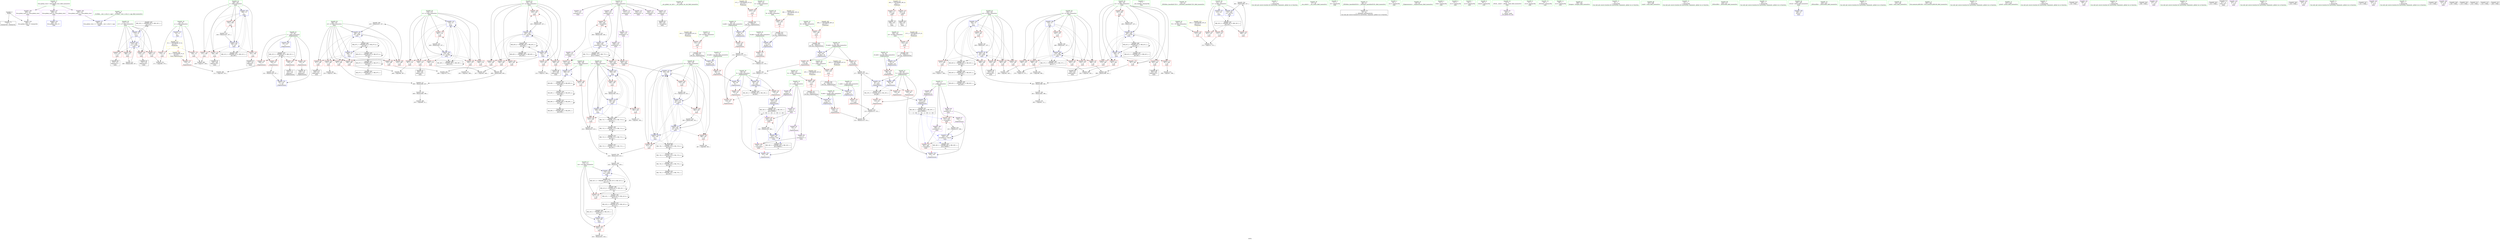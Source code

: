 digraph "SVFG" {
	label="SVFG";

	Node0x563bfec57240 [shape=record,color=grey,label="{NodeID: 0\nNullPtr}"];
	Node0x563bfec57240 -> Node0x563bfec8ffe0[style=solid];
	Node0x563bfec57240 -> Node0x563bfec926e0[style=solid];
	Node0x563bfecc78a0 [shape=record,color=black,label="{NodeID: 443\nMR_53V_2 = PHI(MR_53V_4, MR_53V_1, )\npts\{173 \}\n}"];
	Node0x563bfecc78a0 -> Node0x563bfec9b8b0[style=dashed];
	Node0x563bfeca3030 [shape=record,color=grey,label="{NodeID: 360\n423 = Binary(422, 107, )\n}"];
	Node0x563bfeca3030 -> Node0x563bfec9c820[style=solid];
	Node0x563bfec91360 [shape=record,color=red,label="{NodeID: 194\n357\<--186\n\<--y3\nmain\n}"];
	Node0x563bfec91360 -> Node0x563bfec90db0[style=solid];
	Node0x563bfec8ead0 [shape=record,color=purple,label="{NodeID: 111\n277\<--170\narrayidx23\<--d\nmain\n}"];
	Node0x563bfec6e600 [shape=record,color=green,label="{NodeID: 28\n37\<--38\n__cxx_global_var_init\<--__cxx_global_var_init_field_insensitive\n}"];
	Node0x563bfececa60 [shape=record,color=black,label="{NodeID: 554\n62 = PHI(227, )\n0th arg _Z3genxxxxxxx }"];
	Node0x563bfececa60 -> Node0x563bfec927e0[style=solid];
	Node0x563bfeccd940 [shape=record,color=yellow,style=double,label="{NodeID: 471\n28V_1 = ENCHI(MR_28V_0)\npts\{1 \}\nFun[main]}"];
	Node0x563bfeccd940 -> Node0x563bfec93700[style=dashed];
	Node0x563bfeccd940 -> Node0x563bfec937d0[style=dashed];
	Node0x563bfec92a50 [shape=record,color=blue,label="{NodeID: 222\n75\<--65\nD.addr\<--D\n_Z3genxxxxxxx\n}"];
	Node0x563bfec92a50 -> Node0x563bfec93b10[style=dashed];
	Node0x563bfec944d0 [shape=record,color=red,label="{NodeID: 139\n130\<--87\n\<--i\n_Z3genxxxxxxx\n}"];
	Node0x563bfec944d0 -> Node0x563bfec90250[style=solid];
	Node0x563bfec8f140 [shape=record,color=green,label="{NodeID: 56\n172\<--173\ni17\<--i17_field_insensitive\nmain\n}"];
	Node0x563bfec8f140 -> Node0x563bfec95370[style=solid];
	Node0x563bfec8f140 -> Node0x563bfec95440[style=solid];
	Node0x563bfec8f140 -> Node0x563bfec95510[style=solid];
	Node0x563bfec8f140 -> Node0x563bfec955e0[style=solid];
	Node0x563bfec8f140 -> Node0x563bfec9b8b0[style=solid];
	Node0x563bfec8f140 -> Node0x563bfec9ba50[style=solid];
	Node0x563bfeca07b0 [shape=record,color=grey,label="{NodeID: 333\n117 = Binary(115, 116, )\n}"];
	Node0x563bfeca07b0 -> Node0x563bfeca0ab0[style=solid];
	Node0x563bfec9bf30 [shape=record,color=blue,label="{NodeID: 250\n184\<--15\nx3\<--\nmain\n}"];
	Node0x563bfec9bf30 -> Node0x563bfec96bd0[style=dashed];
	Node0x563bfec9bf30 -> Node0x563bfec96ca0[style=dashed];
	Node0x563bfec9bf30 -> Node0x563bfec96d70[style=dashed];
	Node0x563bfec9bf30 -> Node0x563bfec96e40[style=dashed];
	Node0x563bfec9bf30 -> Node0x563bfec96f10[style=dashed];
	Node0x563bfec9bf30 -> Node0x563bfec911c0[style=dashed];
	Node0x563bfec9bf30 -> Node0x563bfec9c8f0[style=dashed];
	Node0x563bfec9bf30 -> Node0x563bfec982f0[style=dashed];
	Node0x563bfec95b90 [shape=record,color=red,label="{NodeID: 167\n396\<--176\n\<--x1\nmain\n}"];
	Node0x563bfec95b90 -> Node0x563bfeca1fb0[style=solid];
	Node0x563bfec90800 [shape=record,color=black,label="{NodeID: 84\n274\<--273\nidxprom21\<--\nmain\n}"];
	Node0x563bfec82c60 [shape=record,color=green,label="{NodeID: 1\n7\<--1\n__dso_handle\<--dummyObj\nGlob }"];
	Node0x563bfecc7da0 [shape=record,color=black,label="{NodeID: 444\nMR_55V_2 = PHI(MR_55V_4, MR_55V_1, )\npts\{175 \}\n}"];
	Node0x563bfecc7da0 -> Node0x563bfec9bb20[style=dashed];
	Node0x563bfeca31b0 [shape=record,color=grey,label="{NodeID: 361\n323 = cmp(322, 298, )\n}"];
	Node0x563bfec91430 [shape=record,color=red,label="{NodeID: 195\n366\<--186\n\<--y3\nmain\n}"];
	Node0x563bfec91430 -> Node0x563bfeca46b0[style=solid];
	Node0x563bfec8eba0 [shape=record,color=purple,label="{NodeID: 112\n282\<--170\narrayidx26\<--d\nmain\n}"];
	Node0x563bfec8eba0 -> Node0x563bfec92130[style=solid];
	Node0x563bfec8eba0 -> Node0x563bfec9b980[style=solid];
	Node0x563bfec6e6d0 [shape=record,color=green,label="{NodeID: 29\n41\<--42\n_ZNSt8ios_base4InitC1Ev\<--_ZNSt8ios_base4InitC1Ev_field_insensitive\n}"];
	Node0x563bfececc20 [shape=record,color=black,label="{NodeID: 555\n63 = PHI(228, )\n1st arg _Z3genxxxxxxx }"];
	Node0x563bfececc20 -> Node0x563bfec928b0[style=solid];
	Node0x563bfeccda50 [shape=record,color=yellow,style=double,label="{NodeID: 472\n2V_1 = ENCHI(MR_2V_0)\npts\{16 \}\nFun[main]|{|<s2>14}}"];
	Node0x563bfeccda50 -> Node0x563bfec93560[style=dashed];
	Node0x563bfeccda50 -> Node0x563bfec93630[style=dashed];
	Node0x563bfeccda50:s2 -> Node0x563bfeccc3a0[style=dashed,color=red];
	Node0x563bfec92b20 [shape=record,color=blue,label="{NodeID: 223\n77\<--66\nx0.addr\<--x0\n_Z3genxxxxxxx\n}"];
	Node0x563bfec92b20 -> Node0x563bfec93be0[style=dashed];
	Node0x563bfec945a0 [shape=record,color=red,label="{NodeID: 140\n135\<--87\n\<--i\n_Z3genxxxxxxx\n}"];
	Node0x563bfec945a0 -> Node0x563bfec90320[style=solid];
	Node0x563bfec8f210 [shape=record,color=green,label="{NodeID: 57\n174\<--175\nres\<--res_field_insensitive\nmain\n}"];
	Node0x563bfec8f210 -> Node0x563bfec956b0[style=solid];
	Node0x563bfec8f210 -> Node0x563bfec95780[style=solid];
	Node0x563bfec8f210 -> Node0x563bfec9bb20[style=solid];
	Node0x563bfec8f210 -> Node0x563bfec9c750[style=solid];
	Node0x563bfeca0930 [shape=record,color=grey,label="{NodeID: 334\n461 = Binary(460, 107, )\n}"];
	Node0x563bfeca0930 -> Node0x563bfec9cd00[style=solid];
	Node0x563bfec9c000 [shape=record,color=blue,label="{NodeID: 251\n186\<--15\ny3\<--\nmain\n}"];
	Node0x563bfec9c000 -> Node0x563bfec91290[style=dashed];
	Node0x563bfec9c000 -> Node0x563bfec91360[style=dashed];
	Node0x563bfec9c000 -> Node0x563bfec91430[style=dashed];
	Node0x563bfec9c000 -> Node0x563bfec91500[style=dashed];
	Node0x563bfec9c000 -> Node0x563bfec915d0[style=dashed];
	Node0x563bfec9c000 -> Node0x563bfec916a0[style=dashed];
	Node0x563bfec9c000 -> Node0x563bfec9c820[style=dashed];
	Node0x563bfec9c000 -> Node0x563bfecb9990[style=dashed];
	Node0x563bfec95c60 [shape=record,color=red,label="{NodeID: 168\n447\<--176\n\<--x1\nmain\n}"];
	Node0x563bfec95c60 -> Node0x563bfeca0330[style=solid];
	Node0x563bfec908d0 [shape=record,color=black,label="{NodeID: 85\n279\<--278\nidxprom24\<--\nmain\n}"];
	Node0x563bfec85400 [shape=record,color=green,label="{NodeID: 2\n15\<--1\n\<--dummyObj\nCan only get source location for instruction, argument, global var or function.}"];
	Node0x563bfecc82a0 [shape=record,color=black,label="{NodeID: 445\nMR_57V_2 = PHI(MR_57V_4, MR_57V_1, )\npts\{177 \}\n}"];
	Node0x563bfecc82a0 -> Node0x563bfec9bbf0[style=dashed];
	Node0x563bfeca3330 [shape=record,color=grey,label="{NodeID: 362\n387 = cmp(386, 293, )\n}"];
	Node0x563bfec91500 [shape=record,color=red,label="{NodeID: 196\n378\<--186\n\<--y3\nmain\n}"];
	Node0x563bfec91500 -> Node0x563bfeca3630[style=solid];
	Node0x563bfec8ec70 [shape=record,color=purple,label="{NodeID: 113\n327\<--170\narrayidx50\<--d\nmain\n}"];
	Node0x563bfec6e7a0 [shape=record,color=green,label="{NodeID: 30\n47\<--48\n__cxa_atexit\<--__cxa_atexit_field_insensitive\n}"];
	Node0x563bfececd20 [shape=record,color=black,label="{NodeID: 556\n64 = PHI(229, )\n2nd arg _Z3genxxxxxxx }"];
	Node0x563bfececd20 -> Node0x563bfec92980[style=solid];
	Node0x563bfec92bf0 [shape=record,color=blue,label="{NodeID: 224\n79\<--67\ny0.addr\<--y0\n_Z3genxxxxxxx\n}"];
	Node0x563bfec92bf0 -> Node0x563bfec93cb0[style=dashed];
	Node0x563bfec94670 [shape=record,color=red,label="{NodeID: 141\n140\<--87\n\<--i\n_Z3genxxxxxxx\n}"];
	Node0x563bfec94670 -> Node0x563bfeca10b0[style=solid];
	Node0x563bfec8f2e0 [shape=record,color=green,label="{NodeID: 58\n176\<--177\nx1\<--x1_field_insensitive\nmain\n}"];
	Node0x563bfec8f2e0 -> Node0x563bfec95850[style=solid];
	Node0x563bfec8f2e0 -> Node0x563bfec95920[style=solid];
	Node0x563bfec8f2e0 -> Node0x563bfec959f0[style=solid];
	Node0x563bfec8f2e0 -> Node0x563bfec95ac0[style=solid];
	Node0x563bfec8f2e0 -> Node0x563bfec95b90[style=solid];
	Node0x563bfec8f2e0 -> Node0x563bfec95c60[style=solid];
	Node0x563bfec8f2e0 -> Node0x563bfec9bbf0[style=solid];
	Node0x563bfec8f2e0 -> Node0x563bfec9cc30[style=solid];
	Node0x563bfecbf390 [shape=record,color=black,label="{NodeID: 418\nMR_18V_3 = PHI(MR_18V_4, MR_18V_2, )\npts\{84 \}\n}"];
	Node0x563bfecbf390 -> Node0x563bfec93ff0[style=dashed];
	Node0x563bfecbf390 -> Node0x563bfec9b000[style=dashed];
	Node0x563bfeca0ab0 [shape=record,color=grey,label="{NodeID: 335\n119 = Binary(117, 118, )\n}"];
	Node0x563bfeca0ab0 -> Node0x563bfec9b000[style=solid];
	Node0x563bfec9c0d0 [shape=record,color=blue,label="{NodeID: 252\n188\<--331\nc1\<--\nmain\n}"];
	Node0x563bfec9c0d0 -> Node0x563bfec91770[style=dashed];
	Node0x563bfec9c0d0 -> Node0x563bfec9c0d0[style=dashed];
	Node0x563bfec9c0d0 -> Node0x563bfecb9e90[style=dashed];
	Node0x563bfec95d30 [shape=record,color=red,label="{NodeID: 169\n302\<--178\n\<--y1\nmain\n}"];
	Node0x563bfec95d30 -> Node0x563bfeca4230[style=solid];
	Node0x563bfec909a0 [shape=record,color=black,label="{NodeID: 86\n326\<--325\nidxprom49\<--\nmain\n}"];
	Node0x563bfec571a0 [shape=record,color=green,label="{NodeID: 3\n17\<--1\n.str\<--dummyObj\nGlob }"];
	Node0x563bfecc87a0 [shape=record,color=black,label="{NodeID: 446\nMR_59V_2 = PHI(MR_59V_3, MR_59V_1, )\npts\{179 \}\n}"];
	Node0x563bfecc87a0 -> Node0x563bfec9bcc0[style=dashed];
	Node0x563bfecc87a0 -> Node0x563bfecc87a0[style=dashed];
	Node0x563bfeca34b0 [shape=record,color=grey,label="{NodeID: 363\n297 = cmp(296, 298, )\n}"];
	Node0x563bfec915d0 [shape=record,color=red,label="{NodeID: 197\n407\<--186\n\<--y3\nmain\n}"];
	Node0x563bfec915d0 -> Node0x563bfeca2bb0[style=solid];
	Node0x563bfec8ed40 [shape=record,color=purple,label="{NodeID: 114\n330\<--170\narrayidx52\<--d\nmain\n}"];
	Node0x563bfec8ed40 -> Node0x563bfec92200[style=solid];
	Node0x563bfec6e870 [shape=record,color=green,label="{NodeID: 31\n46\<--52\n_ZNSt8ios_base4InitD1Ev\<--_ZNSt8ios_base4InitD1Ev_field_insensitive\n}"];
	Node0x563bfec6e870 -> Node0x563bfec90180[style=solid];
	Node0x563bfecece60 [shape=record,color=black,label="{NodeID: 557\n65 = PHI(230, )\n3rd arg _Z3genxxxxxxx }"];
	Node0x563bfecece60 -> Node0x563bfec92a50[style=solid];
	Node0x563bfeccdc10 [shape=record,color=yellow,style=double,label="{NodeID: 474\n33V_1 = ENCHI(MR_33V_0)\npts\{151 \}\nFun[main]}"];
	Node0x563bfeccdc10 -> Node0x563bfec94740[style=dashed];
	Node0x563bfec92cc0 [shape=record,color=blue,label="{NodeID: 225\n81\<--68\nM.addr\<--M\n_Z3genxxxxxxx\n}"];
	Node0x563bfec92cc0 -> Node0x563bfec93d80[style=dashed];
	Node0x563bfec92cc0 -> Node0x563bfec93e50[style=dashed];
	Node0x563bfec94740 [shape=record,color=red,label="{NodeID: 142\n212\<--150\n\<--TC\nmain\n}"];
	Node0x563bfec94740 -> Node0x563bfeca4b30[style=solid];
	Node0x563bfec8f3b0 [shape=record,color=green,label="{NodeID: 59\n178\<--179\ny1\<--y1_field_insensitive\nmain\n}"];
	Node0x563bfec8f3b0 -> Node0x563bfec95d30[style=solid];
	Node0x563bfec8f3b0 -> Node0x563bfec95e00[style=solid];
	Node0x563bfec8f3b0 -> Node0x563bfec95ed0[style=solid];
	Node0x563bfec8f3b0 -> Node0x563bfec95fa0[style=solid];
	Node0x563bfec8f3b0 -> Node0x563bfec96070[style=solid];
	Node0x563bfec8f3b0 -> Node0x563bfec96140[style=solid];
	Node0x563bfec8f3b0 -> Node0x563bfec9bcc0[style=solid];
	Node0x563bfec8f3b0 -> Node0x563bfec9cb60[style=solid];
	Node0x563bfecbf890 [shape=record,color=black,label="{NodeID: 419\nMR_20V_3 = PHI(MR_20V_4, MR_20V_2, )\npts\{86 \}\n}"];
	Node0x563bfecbf890 -> Node0x563bfec94260[style=dashed];
	Node0x563bfecbf890 -> Node0x563bfec9b090[style=dashed];
	Node0x563bfeca0c30 [shape=record,color=grey,label="{NodeID: 336\n350 = Binary(349, 351, )\n}"];
	Node0x563bfeca0c30 -> Node0x563bfec9c270[style=solid];
	Node0x563bfec9c1a0 [shape=record,color=blue,label="{NodeID: 253\n190\<--339\nc2\<--\nmain\n}"];
	Node0x563bfec9c1a0 -> Node0x563bfec91840[style=dashed];
	Node0x563bfec9c1a0 -> Node0x563bfec91910[style=dashed];
	Node0x563bfec9c1a0 -> Node0x563bfec919e0[style=dashed];
	Node0x563bfec9c1a0 -> Node0x563bfec9c1a0[style=dashed];
	Node0x563bfec9c1a0 -> Node0x563bfec9c270[style=dashed];
	Node0x563bfec9c1a0 -> Node0x563bfec9c680[style=dashed];
	Node0x563bfec9c1a0 -> Node0x563bfecba390[style=dashed];
	Node0x563bfec95e00 [shape=record,color=red,label="{NodeID: 170\n328\<--178\n\<--y1\nmain\n}"];
	Node0x563bfec95e00 -> Node0x563bfec90a70[style=solid];
	Node0x563bfec90a70 [shape=record,color=black,label="{NodeID: 87\n329\<--328\nidxprom51\<--\nmain\n}"];
	Node0x563bfec6cc00 [shape=record,color=green,label="{NodeID: 4\n19\<--1\n.str.1\<--dummyObj\nGlob }"];
	Node0x563bfecc8ca0 [shape=record,color=black,label="{NodeID: 447\nMR_61V_2 = PHI(MR_61V_3, MR_61V_1, )\npts\{181 \}\n}"];
	Node0x563bfecc8ca0 -> Node0x563bfecbc690[style=dashed];
	Node0x563bfeca3630 [shape=record,color=grey,label="{NodeID: 364\n380 = cmp(378, 379, )\n}"];
	Node0x563bfec916a0 [shape=record,color=red,label="{NodeID: 198\n422\<--186\n\<--y3\nmain\n}"];
	Node0x563bfec916a0 -> Node0x563bfeca3030[style=solid];
	Node0x563bfec8ee10 [shape=record,color=purple,label="{NodeID: 115\n335\<--170\narrayidx54\<--d\nmain\n}"];
	Node0x563bfec6e940 [shape=record,color=green,label="{NodeID: 32\n59\<--60\n_Z3genxxxxxxx\<--_Z3genxxxxxxx_field_insensitive\n}"];
	Node0x563bfececfa0 [shape=record,color=black,label="{NodeID: 558\n66 = PHI(231, )\n4th arg _Z3genxxxxxxx }"];
	Node0x563bfececfa0 -> Node0x563bfec92b20[style=solid];
	Node0x563bfec92d90 [shape=record,color=blue,label="{NodeID: 226\n83\<--96\nX\<--\n_Z3genxxxxxxx\n}"];
	Node0x563bfec92d90 -> Node0x563bfec93f20[style=dashed];
	Node0x563bfec92d90 -> Node0x563bfecbf390[style=dashed];
	Node0x563bfec94810 [shape=record,color=red,label="{NodeID: 143\n211\<--152\n\<--cc\nmain\n}"];
	Node0x563bfec94810 -> Node0x563bfeca4b30[style=solid];
	Node0x563bfec8f480 [shape=record,color=green,label="{NodeID: 60\n180\<--181\nx2\<--x2_field_insensitive\nmain\n}"];
	Node0x563bfec8f480 -> Node0x563bfec96210[style=solid];
	Node0x563bfec8f480 -> Node0x563bfec962e0[style=solid];
	Node0x563bfec8f480 -> Node0x563bfec963b0[style=solid];
	Node0x563bfec8f480 -> Node0x563bfec96480[style=solid];
	Node0x563bfec8f480 -> Node0x563bfec96550[style=solid];
	Node0x563bfec8f480 -> Node0x563bfec96620[style=solid];
	Node0x563bfec8f480 -> Node0x563bfec9bd90[style=solid];
	Node0x563bfec8f480 -> Node0x563bfec9ca90[style=solid];
	Node0x563bfecbfd90 [shape=record,color=black,label="{NodeID: 420\nMR_22V_3 = PHI(MR_22V_4, MR_22V_2, )\npts\{88 \}\n}"];
	Node0x563bfecbfd90 -> Node0x563bfec94400[style=dashed];
	Node0x563bfecbfd90 -> Node0x563bfec944d0[style=dashed];
	Node0x563bfecbfd90 -> Node0x563bfec945a0[style=dashed];
	Node0x563bfecbfd90 -> Node0x563bfec94670[style=dashed];
	Node0x563bfecbfd90 -> Node0x563bfec9b300[style=dashed];
	Node0x563bfeca0db0 [shape=record,color=grey,label="{NodeID: 337\n453 = Binary(452, 454, )\n}"];
	Node0x563bfec9c270 [shape=record,color=blue,label="{NodeID: 254\n190\<--350\nc2\<--dec\nmain\n}"];
	Node0x563bfec9c270 -> Node0x563bfec91910[style=dashed];
	Node0x563bfec9c270 -> Node0x563bfec919e0[style=dashed];
	Node0x563bfec9c270 -> Node0x563bfec9c1a0[style=dashed];
	Node0x563bfec9c270 -> Node0x563bfec9c680[style=dashed];
	Node0x563bfec9c270 -> Node0x563bfecba390[style=dashed];
	Node0x563bfec95ed0 [shape=record,color=red,label="{NodeID: 171\n346\<--178\n\<--y1\nmain\n}"];
	Node0x563bfec95ed0 -> Node0x563bfeca3ab0[style=solid];
	Node0x563bfec90b40 [shape=record,color=black,label="{NodeID: 88\n334\<--333\nidxprom53\<--\nmain\n}"];
	Node0x563bfec561b0 [shape=record,color=green,label="{NodeID: 5\n21\<--1\nstdin\<--dummyObj\nGlob }"];
	Node0x563bfecc91a0 [shape=record,color=black,label="{NodeID: 448\nMR_63V_2 = PHI(MR_63V_3, MR_63V_1, )\npts\{183 \}\n}"];
	Node0x563bfecc91a0 -> Node0x563bfecc50a0[style=dashed];
	Node0x563bfecc91a0 -> Node0x563bfecc91a0[style=dashed];
	Node0x563bfeca37b0 [shape=record,color=grey,label="{NodeID: 365\n343 = cmp(341, 342, )\n}"];
	Node0x563bfec91770 [shape=record,color=red,label="{NodeID: 199\n412\<--188\n\<--c1\nmain\n}"];
	Node0x563bfec91770 -> Node0x563bfeca28b0[style=solid];
	Node0x563bfec93220 [shape=record,color=purple,label="{NodeID: 116\n338\<--170\narrayidx56\<--d\nmain\n}"];
	Node0x563bfec93220 -> Node0x563bfec922d0[style=solid];
	Node0x563bfec6ea10 [shape=record,color=green,label="{NodeID: 33\n69\<--70\nA.addr\<--A.addr_field_insensitive\n_Z3genxxxxxxx\n}"];
	Node0x563bfec6ea10 -> Node0x563bfec938a0[style=solid];
	Node0x563bfec6ea10 -> Node0x563bfec927e0[style=solid];
	Node0x563bfeced0e0 [shape=record,color=black,label="{NodeID: 559\n67 = PHI(232, )\n5th arg _Z3genxxxxxxx }"];
	Node0x563bfeced0e0 -> Node0x563bfec92bf0[style=solid];
	Node0x563bfeccddd0 [shape=record,color=yellow,style=double,label="{NodeID: 476\n37V_1 = ENCHI(MR_37V_0)\npts\{155 \}\nFun[main]}"];
	Node0x563bfeccddd0 -> Node0x563bfec94a80[style=dashed];
	Node0x563bfec92e60 [shape=record,color=blue,label="{NodeID: 227\n85\<--98\nY\<--\n_Z3genxxxxxxx\n}"];
	Node0x563bfec92e60 -> Node0x563bfec94190[style=dashed];
	Node0x563bfec92e60 -> Node0x563bfecbf890[style=dashed];
	Node0x563bfec948e0 [shape=record,color=red,label="{NodeID: 144\n451\<--152\n\<--cc\nmain\n}"];
	Node0x563bfec8f550 [shape=record,color=green,label="{NodeID: 61\n182\<--183\ny2\<--y2_field_insensitive\nmain\n}"];
	Node0x563bfec8f550 -> Node0x563bfec966f0[style=solid];
	Node0x563bfec8f550 -> Node0x563bfec967c0[style=solid];
	Node0x563bfec8f550 -> Node0x563bfec96890[style=solid];
	Node0x563bfec8f550 -> Node0x563bfec96960[style=solid];
	Node0x563bfec8f550 -> Node0x563bfec96a30[style=solid];
	Node0x563bfec8f550 -> Node0x563bfec96b00[style=solid];
	Node0x563bfec8f550 -> Node0x563bfec9be60[style=solid];
	Node0x563bfec8f550 -> Node0x563bfec9c9c0[style=solid];
	Node0x563bfecc0290 [shape=record,color=black,label="{NodeID: 421\nMR_24V_3 = PHI(MR_24V_4, MR_24V_2, )\npts\{100000 \}\n|{|<s1>14|<s2>14|<s3>14|<s4>14}}"];
	Node0x563bfecc0290 -> Node0x563bfec9b160[style=dashed];
	Node0x563bfecc0290:s1 -> Node0x563bfec91df0[style=dashed,color=blue];
	Node0x563bfecc0290:s2 -> Node0x563bfec91f90[style=dashed,color=blue];
	Node0x563bfecc0290:s3 -> Node0x563bfec9b640[style=dashed,color=blue];
	Node0x563bfecc0290:s4 -> Node0x563bfeccafa0[style=dashed,color=blue];
	Node0x563bfeca0f30 [shape=record,color=grey,label="{NodeID: 338\n245 = Binary(244, 246, )\n}"];
	Node0x563bfeca0f30 -> Node0x563bfec9b640[style=solid];
	Node0x563bfec9c340 [shape=record,color=blue,label="{NodeID: 255\n192\<--360\nc3\<--\nmain\n}"];
	Node0x563bfec9c340 -> Node0x563bfec91ab0[style=dashed];
	Node0x563bfec9c340 -> Node0x563bfec91b80[style=dashed];
	Node0x563bfec9c340 -> Node0x563bfec91c50[style=dashed];
	Node0x563bfec9c340 -> Node0x563bfec91d20[style=dashed];
	Node0x563bfec9c340 -> Node0x563bfec9c340[style=dashed];
	Node0x563bfec9c340 -> Node0x563bfec9c410[style=dashed];
	Node0x563bfec9c340 -> Node0x563bfec9c4e0[style=dashed];
	Node0x563bfec9c340 -> Node0x563bfec9c5b0[style=dashed];
	Node0x563bfec9c340 -> Node0x563bfecba890[style=dashed];
	Node0x563bfec95fa0 [shape=record,color=red,label="{NodeID: 172\n367\<--178\n\<--y1\nmain\n}"];
	Node0x563bfec95fa0 -> Node0x563bfeca46b0[style=solid];
	Node0x563bfec90c10 [shape=record,color=black,label="{NodeID: 89\n337\<--336\nidxprom55\<--\nmain\n}"];
	Node0x563bfec68f30 [shape=record,color=green,label="{NodeID: 6\n22\<--1\n.str.2\<--dummyObj\nGlob }"];
	Node0x563bfecc96a0 [shape=record,color=black,label="{NodeID: 449\nMR_65V_2 = PHI(MR_65V_3, MR_65V_1, )\npts\{185 \}\n}"];
	Node0x563bfecc96a0 -> Node0x563bfecc55a0[style=dashed];
	Node0x563bfecc96a0 -> Node0x563bfecc96a0[style=dashed];
	Node0x563bfeca3930 [shape=record,color=grey,label="{NodeID: 366\n111 = cmp(109, 110, )\n}"];
	Node0x563bfec91840 [shape=record,color=red,label="{NodeID: 200\n349\<--190\n\<--c2\nmain\n}"];
	Node0x563bfec91840 -> Node0x563bfeca0c30[style=solid];
	Node0x563bfec932f0 [shape=record,color=purple,label="{NodeID: 117\n356\<--170\narrayidx60\<--d\nmain\n}"];
	Node0x563bfec6eae0 [shape=record,color=green,label="{NodeID: 34\n71\<--72\nB.addr\<--B.addr_field_insensitive\n_Z3genxxxxxxx\n}"];
	Node0x563bfec6eae0 -> Node0x563bfec93970[style=solid];
	Node0x563bfec6eae0 -> Node0x563bfec928b0[style=solid];
	Node0x563bfeced220 [shape=record,color=black,label="{NodeID: 560\n68 = PHI(233, )\n6th arg _Z3genxxxxxxx }"];
	Node0x563bfeced220 -> Node0x563bfec92cc0[style=solid];
	Node0x563bfeccdeb0 [shape=record,color=yellow,style=double,label="{NodeID: 477\n39V_1 = ENCHI(MR_39V_0)\npts\{157 \}\nFun[main]}"];
	Node0x563bfeccdeb0 -> Node0x563bfec94b50[style=dashed];
	Node0x563bfec92f30 [shape=record,color=blue,label="{NodeID: 228\n101\<--100\n\<--\n_Z3genxxxxxxx\n}"];
	Node0x563bfec92f30 -> Node0x563bfecc0290[style=dashed];
	Node0x563bfec949b0 [shape=record,color=red,label="{NodeID: 145\n460\<--152\n\<--cc\nmain\n}"];
	Node0x563bfec949b0 -> Node0x563bfeca0930[style=solid];
	Node0x563bfec8f620 [shape=record,color=green,label="{NodeID: 62\n184\<--185\nx3\<--x3_field_insensitive\nmain\n}"];
	Node0x563bfec8f620 -> Node0x563bfec96bd0[style=solid];
	Node0x563bfec8f620 -> Node0x563bfec96ca0[style=solid];
	Node0x563bfec8f620 -> Node0x563bfec96d70[style=solid];
	Node0x563bfec8f620 -> Node0x563bfec96e40[style=solid];
	Node0x563bfec8f620 -> Node0x563bfec96f10[style=solid];
	Node0x563bfec8f620 -> Node0x563bfec911c0[style=solid];
	Node0x563bfec8f620 -> Node0x563bfec9bf30[style=solid];
	Node0x563bfec8f620 -> Node0x563bfec9c8f0[style=solid];
	Node0x563bfecc0790 [shape=record,color=black,label="{NodeID: 422\nMR_26V_3 = PHI(MR_26V_4, MR_26V_2, )\npts\{130000 \}\n|{|<s1>14|<s2>14|<s3>14|<s4>14}}"];
	Node0x563bfecc0790 -> Node0x563bfec9b230[style=dashed];
	Node0x563bfecc0790:s1 -> Node0x563bfec91ec0[style=dashed,color=blue];
	Node0x563bfecc0790:s2 -> Node0x563bfec92060[style=dashed,color=blue];
	Node0x563bfecc0790:s3 -> Node0x563bfec9b710[style=dashed,color=blue];
	Node0x563bfecc0790:s4 -> Node0x563bfeccb4a0[style=dashed,color=blue];
	Node0x563bfeca10b0 [shape=record,color=grey,label="{NodeID: 339\n141 = Binary(140, 107, )\n}"];
	Node0x563bfeca10b0 -> Node0x563bfec9b300[style=solid];
	Node0x563bfec9c410 [shape=record,color=blue,label="{NodeID: 256\n192\<--371\nc3\<--dec67\nmain\n}"];
	Node0x563bfec9c410 -> Node0x563bfec91b80[style=dashed];
	Node0x563bfec9c410 -> Node0x563bfec91c50[style=dashed];
	Node0x563bfec9c410 -> Node0x563bfec91d20[style=dashed];
	Node0x563bfec9c410 -> Node0x563bfec9c340[style=dashed];
	Node0x563bfec9c410 -> Node0x563bfec9c4e0[style=dashed];
	Node0x563bfec9c410 -> Node0x563bfec9c5b0[style=dashed];
	Node0x563bfec9c410 -> Node0x563bfecba890[style=dashed];
	Node0x563bfec96070 [shape=record,color=red,label="{NodeID: 173\n404\<--178\n\<--y1\nmain\n}"];
	Node0x563bfec96070 -> Node0x563bfeca1830[style=solid];
	Node0x563bfec90ce0 [shape=record,color=black,label="{NodeID: 90\n355\<--354\nidxprom59\<--\nmain\n}"];
	Node0x563bfec6cd80 [shape=record,color=green,label="{NodeID: 7\n24\<--1\n.str.3\<--dummyObj\nGlob }"];
	Node0x563bfecc9ba0 [shape=record,color=black,label="{NodeID: 450\nMR_67V_2 = PHI(MR_67V_3, MR_67V_1, )\npts\{187 \}\n}"];
	Node0x563bfecc9ba0 -> Node0x563bfecbd590[style=dashed];
	Node0x563bfeca3ab0 [shape=record,color=grey,label="{NodeID: 367\n347 = cmp(345, 346, )\n}"];
	Node0x563bfec91910 [shape=record,color=red,label="{NodeID: 201\n391\<--190\n\<--c2\nmain\n}"];
	Node0x563bfec91910 -> Node0x563bfeca49b0[style=solid];
	Node0x563bfec933c0 [shape=record,color=purple,label="{NodeID: 118\n359\<--170\narrayidx62\<--d\nmain\n}"];
	Node0x563bfec933c0 -> Node0x563bfec923a0[style=solid];
	Node0x563bfec6ebb0 [shape=record,color=green,label="{NodeID: 35\n73\<--74\nC.addr\<--C.addr_field_insensitive\n_Z3genxxxxxxx\n}"];
	Node0x563bfec6ebb0 -> Node0x563bfec93a40[style=solid];
	Node0x563bfec6ebb0 -> Node0x563bfec92980[style=solid];
	Node0x563bfeccdf90 [shape=record,color=yellow,style=double,label="{NodeID: 478\n41V_1 = ENCHI(MR_41V_0)\npts\{159 \}\nFun[main]}"];
	Node0x563bfeccdf90 -> Node0x563bfec94c20[style=dashed];
	Node0x563bfec93000 [shape=record,color=blue,label="{NodeID: 229\n104\<--103\n\<--\n_Z3genxxxxxxx\n}"];
	Node0x563bfec93000 -> Node0x563bfecc0790[style=dashed];
	Node0x563bfec94a80 [shape=record,color=red,label="{NodeID: 146\n227\<--154\n\<--A\nmain\n|{<s0>14}}"];
	Node0x563bfec94a80:s0 -> Node0x563bfececa60[style=solid,color=red];
	Node0x563bfec8f6f0 [shape=record,color=green,label="{NodeID: 63\n186\<--187\ny3\<--y3_field_insensitive\nmain\n}"];
	Node0x563bfec8f6f0 -> Node0x563bfec91290[style=solid];
	Node0x563bfec8f6f0 -> Node0x563bfec91360[style=solid];
	Node0x563bfec8f6f0 -> Node0x563bfec91430[style=solid];
	Node0x563bfec8f6f0 -> Node0x563bfec91500[style=solid];
	Node0x563bfec8f6f0 -> Node0x563bfec915d0[style=solid];
	Node0x563bfec8f6f0 -> Node0x563bfec916a0[style=solid];
	Node0x563bfec8f6f0 -> Node0x563bfec9c000[style=solid];
	Node0x563bfec8f6f0 -> Node0x563bfec9c820[style=solid];
	Node0x563bfeca1230 [shape=record,color=grey,label="{NodeID: 340\n115 = Binary(113, 114, )\n}"];
	Node0x563bfeca1230 -> Node0x563bfeca07b0[style=solid];
	Node0x563bfec9c4e0 [shape=record,color=blue,label="{NodeID: 257\n192\<--383\nc3\<--dec73\nmain\n}"];
	Node0x563bfec9c4e0 -> Node0x563bfec91c50[style=dashed];
	Node0x563bfec9c4e0 -> Node0x563bfec91d20[style=dashed];
	Node0x563bfec9c4e0 -> Node0x563bfec9c340[style=dashed];
	Node0x563bfec9c4e0 -> Node0x563bfec9c5b0[style=dashed];
	Node0x563bfec9c4e0 -> Node0x563bfecba890[style=dashed];
	Node0x563bfec96140 [shape=record,color=red,label="{NodeID: 174\n442\<--178\n\<--y1\nmain\n}"];
	Node0x563bfec96140 -> Node0x563bfeca0630[style=solid];
	Node0x563bfec90db0 [shape=record,color=black,label="{NodeID: 91\n358\<--357\nidxprom61\<--\nmain\n}"];
	Node0x563bfec6ce10 [shape=record,color=green,label="{NodeID: 8\n26\<--1\nstdout\<--dummyObj\nGlob }"];
	Node0x563bfecca0a0 [shape=record,color=black,label="{NodeID: 451\nMR_69V_2 = PHI(MR_69V_3, MR_69V_1, )\npts\{189 \}\n}"];
	Node0x563bfecca0a0 -> Node0x563bfecbda90[style=dashed];
	Node0x563bfeca3c30 [shape=record,color=grey,label="{NodeID: 368\n376 = cmp(374, 375, )\n}"];
	Node0x563bfec919e0 [shape=record,color=red,label="{NodeID: 202\n413\<--190\n\<--c2\nmain\n}"];
	Node0x563bfec919e0 -> Node0x563bfeca28b0[style=solid];
	Node0x563bfec93490 [shape=record,color=red,label="{NodeID: 119\n110\<--14\n\<--n\n_Z3genxxxxxxx\n}"];
	Node0x563bfec93490 -> Node0x563bfeca3930[style=solid];
	Node0x563bfec6ec80 [shape=record,color=green,label="{NodeID: 36\n75\<--76\nD.addr\<--D.addr_field_insensitive\n_Z3genxxxxxxx\n}"];
	Node0x563bfec6ec80 -> Node0x563bfec93b10[style=solid];
	Node0x563bfec6ec80 -> Node0x563bfec92a50[style=solid];
	Node0x563bfecce070 [shape=record,color=yellow,style=double,label="{NodeID: 479\n43V_1 = ENCHI(MR_43V_0)\npts\{161 \}\nFun[main]}"];
	Node0x563bfecce070 -> Node0x563bfec94cf0[style=dashed];
	Node0x563bfec930d0 [shape=record,color=blue,label="{NodeID: 230\n87\<--107\ni\<--\n_Z3genxxxxxxx\n}"];
	Node0x563bfec930d0 -> Node0x563bfecbfd90[style=dashed];
	Node0x563bfec94b50 [shape=record,color=red,label="{NodeID: 147\n228\<--156\n\<--B\nmain\n|{<s0>14}}"];
	Node0x563bfec94b50:s0 -> Node0x563bfececc20[style=solid,color=red];
	Node0x563bfec8f7c0 [shape=record,color=green,label="{NodeID: 64\n188\<--189\nc1\<--c1_field_insensitive\nmain\n}"];
	Node0x563bfec8f7c0 -> Node0x563bfec91770[style=solid];
	Node0x563bfec8f7c0 -> Node0x563bfec9c0d0[style=solid];
	Node0x563bfeca13b0 [shape=record,color=grey,label="{NodeID: 341\n371 = Binary(370, 351, )\n}"];
	Node0x563bfeca13b0 -> Node0x563bfec9c410[style=solid];
	Node0x563bfec9c5b0 [shape=record,color=blue,label="{NodeID: 258\n192\<--293\nc3\<--\nmain\n}"];
	Node0x563bfec9c5b0 -> Node0x563bfec91d20[style=dashed];
	Node0x563bfec9c5b0 -> Node0x563bfec9c340[style=dashed];
	Node0x563bfec9c5b0 -> Node0x563bfecba890[style=dashed];
	Node0x563bfec96210 [shape=record,color=red,label="{NodeID: 175\n307\<--180\n\<--x2\nmain\n}"];
	Node0x563bfec96210 -> Node0x563bfeca4530[style=solid];
	Node0x563bfec90e80 [shape=record,color=purple,label="{NodeID: 92\n43\<--4\n\<--_ZStL8__ioinit\n__cxx_global_var_init\n}"];
	Node0x563bfec6da00 [shape=record,color=green,label="{NodeID: 9\n27\<--1\n.str.4\<--dummyObj\nGlob }"];
	Node0x563bfecca5a0 [shape=record,color=black,label="{NodeID: 452\nMR_71V_2 = PHI(MR_71V_3, MR_71V_1, )\npts\{191 \}\n}"];
	Node0x563bfecca5a0 -> Node0x563bfecbdf90[style=dashed];
	Node0x563bfeca3db0 [shape=record,color=grey,label="{NodeID: 369\n239 = cmp(237, 238, )\n}"];
	Node0x563bfec91ab0 [shape=record,color=red,label="{NodeID: 203\n370\<--192\n\<--c3\nmain\n}"];
	Node0x563bfec91ab0 -> Node0x563bfeca13b0[style=solid];
	Node0x563bfec93560 [shape=record,color=red,label="{NodeID: 120\n238\<--14\n\<--n\nmain\n}"];
	Node0x563bfec93560 -> Node0x563bfeca3db0[style=solid];
	Node0x563bfec6ed50 [shape=record,color=green,label="{NodeID: 37\n77\<--78\nx0.addr\<--x0.addr_field_insensitive\n_Z3genxxxxxxx\n}"];
	Node0x563bfec6ed50 -> Node0x563bfec93be0[style=solid];
	Node0x563bfec6ed50 -> Node0x563bfec92b20[style=solid];
	Node0x563bfecce150 [shape=record,color=yellow,style=double,label="{NodeID: 480\n45V_1 = ENCHI(MR_45V_0)\npts\{163 \}\nFun[main]}"];
	Node0x563bfecce150 -> Node0x563bfec94dc0[style=dashed];
	Node0x563bfec9b000 [shape=record,color=blue,label="{NodeID: 231\n83\<--119\nX\<--rem\n_Z3genxxxxxxx\n}"];
	Node0x563bfec9b000 -> Node0x563bfec940c0[style=dashed];
	Node0x563bfec9b000 -> Node0x563bfecbf390[style=dashed];
	Node0x563bfec94c20 [shape=record,color=red,label="{NodeID: 148\n229\<--158\n\<--C\nmain\n|{<s0>14}}"];
	Node0x563bfec94c20:s0 -> Node0x563bfececd20[style=solid,color=red];
	Node0x563bfec8f890 [shape=record,color=green,label="{NodeID: 65\n190\<--191\nc2\<--c2_field_insensitive\nmain\n}"];
	Node0x563bfec8f890 -> Node0x563bfec91840[style=solid];
	Node0x563bfec8f890 -> Node0x563bfec91910[style=solid];
	Node0x563bfec8f890 -> Node0x563bfec919e0[style=solid];
	Node0x563bfec8f890 -> Node0x563bfec9c1a0[style=solid];
	Node0x563bfec8f890 -> Node0x563bfec9c270[style=solid];
	Node0x563bfec8f890 -> Node0x563bfec9c680[style=solid];
	Node0x563bfeca1530 [shape=record,color=grey,label="{NodeID: 342\n123 = Binary(121, 122, )\n}"];
	Node0x563bfeca1530 -> Node0x563bfeca16b0[style=solid];
	Node0x563bfec9c680 [shape=record,color=blue,label="{NodeID: 259\n190\<--293\nc2\<--\nmain\n}"];
	Node0x563bfec9c680 -> Node0x563bfec919e0[style=dashed];
	Node0x563bfec9c680 -> Node0x563bfec9c1a0[style=dashed];
	Node0x563bfec9c680 -> Node0x563bfecba390[style=dashed];
	Node0x563bfec962e0 [shape=record,color=red,label="{NodeID: 176\n333\<--180\n\<--x2\nmain\n}"];
	Node0x563bfec962e0 -> Node0x563bfec90b40[style=solid];
	Node0x563bfec90f50 [shape=record,color=purple,label="{NodeID: 93\n101\<--8\n\<--x\n_Z3genxxxxxxx\n}"];
	Node0x563bfec90f50 -> Node0x563bfec92f30[style=solid];
	Node0x563bfec6dad0 [shape=record,color=green,label="{NodeID: 10\n29\<--1\n_ZSt3cin\<--dummyObj\nGlob }"];
	Node0x563bfeccaaa0 [shape=record,color=black,label="{NodeID: 453\nMR_73V_2 = PHI(MR_73V_3, MR_73V_1, )\npts\{193 \}\n}"];
	Node0x563bfeccaaa0 -> Node0x563bfecbe490[style=dashed];
	Node0x563bfeca3f30 [shape=record,color=grey,label="{NodeID: 370\n318 = cmp(317, 298, )\n}"];
	Node0x563bfec91b80 [shape=record,color=red,label="{NodeID: 204\n382\<--192\n\<--c3\nmain\n}"];
	Node0x563bfec91b80 -> Node0x563bfeca01b0[style=solid];
	Node0x563bfec93630 [shape=record,color=red,label="{NodeID: 121\n270\<--14\n\<--n\nmain\n}"];
	Node0x563bfec93630 -> Node0x563bfeca4cb0[style=solid];
	Node0x563bfec6ee20 [shape=record,color=green,label="{NodeID: 38\n79\<--80\ny0.addr\<--y0.addr_field_insensitive\n_Z3genxxxxxxx\n}"];
	Node0x563bfec6ee20 -> Node0x563bfec93cb0[style=solid];
	Node0x563bfec6ee20 -> Node0x563bfec92bf0[style=solid];
	Node0x563bfecce230 [shape=record,color=yellow,style=double,label="{NodeID: 481\n47V_1 = ENCHI(MR_47V_0)\npts\{165 \}\nFun[main]}"];
	Node0x563bfecce230 -> Node0x563bfec94e90[style=dashed];
	Node0x563bfecb8f90 [shape=record,color=black,label="{NodeID: 398\nMR_55V_8 = PHI(MR_55V_9, MR_55V_7, )\npts\{175 \}\n}"];
	Node0x563bfecb8f90 -> Node0x563bfec956b0[style=dashed];
	Node0x563bfecb8f90 -> Node0x563bfec9c750[style=dashed];
	Node0x563bfecb8f90 -> Node0x563bfec978f0[style=dashed];
	Node0x563bfecb8f90 -> Node0x563bfecb8f90[style=dashed];
	Node0x563bfecb8f90 -> Node0x563bfeccbea0[style=dashed];
	Node0x563bfec9b090 [shape=record,color=blue,label="{NodeID: 232\n85\<--127\nY\<--rem3\n_Z3genxxxxxxx\n}"];
	Node0x563bfec9b090 -> Node0x563bfec94330[style=dashed];
	Node0x563bfec9b090 -> Node0x563bfecbf890[style=dashed];
	Node0x563bfec94cf0 [shape=record,color=red,label="{NodeID: 149\n230\<--160\n\<--D\nmain\n|{<s0>14}}"];
	Node0x563bfec94cf0:s0 -> Node0x563bfecece60[style=solid,color=red];
	Node0x563bfec8f960 [shape=record,color=green,label="{NodeID: 66\n192\<--193\nc3\<--c3_field_insensitive\nmain\n}"];
	Node0x563bfec8f960 -> Node0x563bfec91ab0[style=solid];
	Node0x563bfec8f960 -> Node0x563bfec91b80[style=solid];
	Node0x563bfec8f960 -> Node0x563bfec91c50[style=solid];
	Node0x563bfec8f960 -> Node0x563bfec91d20[style=solid];
	Node0x563bfec8f960 -> Node0x563bfec9c340[style=solid];
	Node0x563bfec8f960 -> Node0x563bfec9c410[style=solid];
	Node0x563bfec8f960 -> Node0x563bfec9c4e0[style=solid];
	Node0x563bfec8f960 -> Node0x563bfec9c5b0[style=solid];
	Node0x563bfeca16b0 [shape=record,color=grey,label="{NodeID: 343\n125 = Binary(123, 124, )\n}"];
	Node0x563bfeca16b0 -> Node0x563bfeca04b0[style=solid];
	Node0x563bfec9c750 [shape=record,color=blue,label="{NodeID: 260\n174\<--418\nres\<--add91\nmain\n}"];
	Node0x563bfec9c750 -> Node0x563bfeccbea0[style=dashed];
	Node0x563bfec963b0 [shape=record,color=red,label="{NodeID: 177\n341\<--180\n\<--x2\nmain\n}"];
	Node0x563bfec963b0 -> Node0x563bfeca37b0[style=solid];
	Node0x563bfec91020 [shape=record,color=purple,label="{NodeID: 94\n132\<--8\narrayidx\<--x\n_Z3genxxxxxxx\n}"];
	Node0x563bfec91020 -> Node0x563bfec9b160[style=solid];
	Node0x563bfec6c260 [shape=record,color=green,label="{NodeID: 11\n30\<--1\n.str.5\<--dummyObj\nGlob }"];
	Node0x563bfeccafa0 [shape=record,color=black,label="{NodeID: 454\nMR_24V_2 = PHI(MR_24V_4, MR_24V_1, )\npts\{100000 \}\n|{<s0>14}}"];
	Node0x563bfeccafa0:s0 -> Node0x563bfec92f30[style=dashed,color=red];
	Node0x563bfeca40b0 [shape=record,color=grey,label="{NodeID: 371\n313 = cmp(312, 298, )\n}"];
	Node0x563bfec91c50 [shape=record,color=red,label="{NodeID: 205\n386\<--192\n\<--c3\nmain\n}"];
	Node0x563bfec91c50 -> Node0x563bfeca3330[style=solid];
	Node0x563bfec93700 [shape=record,color=red,label="{NodeID: 122\n195\<--21\n\<--stdin\nmain\n}"];
	Node0x563bfec93700 -> Node0x563bfec903f0[style=solid];
	Node0x563bfec6eef0 [shape=record,color=green,label="{NodeID: 39\n81\<--82\nM.addr\<--M.addr_field_insensitive\n_Z3genxxxxxxx\n}"];
	Node0x563bfec6eef0 -> Node0x563bfec93d80[style=solid];
	Node0x563bfec6eef0 -> Node0x563bfec93e50[style=solid];
	Node0x563bfec6eef0 -> Node0x563bfec92cc0[style=solid];
	Node0x563bfecce310 [shape=record,color=yellow,style=double,label="{NodeID: 482\n49V_1 = ENCHI(MR_49V_0)\npts\{167 \}\nFun[main]}"];
	Node0x563bfecce310 -> Node0x563bfec94f60[style=dashed];
	Node0x563bfec9b160 [shape=record,color=blue,label="{NodeID: 233\n132\<--129\narrayidx\<--\n_Z3genxxxxxxx\n}"];
	Node0x563bfec9b160 -> Node0x563bfecc0290[style=dashed];
	Node0x563bfec94dc0 [shape=record,color=red,label="{NodeID: 150\n231\<--162\n\<--x0\nmain\n|{<s0>14}}"];
	Node0x563bfec94dc0:s0 -> Node0x563bfececfa0[style=solid,color=red];
	Node0x563bfec8fa30 [shape=record,color=green,label="{NodeID: 67\n199\<--200\nfreopen\<--freopen_field_insensitive\n}"];
	Node0x563bfeca1830 [shape=record,color=grey,label="{NodeID: 344\n406 = Binary(404, 405, )\n}"];
	Node0x563bfeca1830 -> Node0x563bfeca2bb0[style=solid];
	Node0x563bfec9c820 [shape=record,color=blue,label="{NodeID: 261\n186\<--423\ny3\<--inc94\nmain\n}"];
	Node0x563bfec9c820 -> Node0x563bfec91290[style=dashed];
	Node0x563bfec9c820 -> Node0x563bfec91360[style=dashed];
	Node0x563bfec9c820 -> Node0x563bfec91430[style=dashed];
	Node0x563bfec9c820 -> Node0x563bfec91500[style=dashed];
	Node0x563bfec9c820 -> Node0x563bfec915d0[style=dashed];
	Node0x563bfec9c820 -> Node0x563bfec916a0[style=dashed];
	Node0x563bfec9c820 -> Node0x563bfec9c820[style=dashed];
	Node0x563bfec9c820 -> Node0x563bfecb9990[style=dashed];
	Node0x563bfec96480 [shape=record,color=red,label="{NodeID: 178\n375\<--180\n\<--x2\nmain\n}"];
	Node0x563bfec96480 -> Node0x563bfeca3c30[style=solid];
	Node0x563bfec910f0 [shape=record,color=purple,label="{NodeID: 95\n243\<--8\narrayidx\<--x\nmain\n}"];
	Node0x563bfec910f0 -> Node0x563bfec91df0[style=solid];
	Node0x563bfec910f0 -> Node0x563bfec9b640[style=solid];
	Node0x563bfec6c330 [shape=record,color=green,label="{NodeID: 12\n33\<--1\n\<--dummyObj\nCan only get source location for instruction, argument, global var or function.}"];
	Node0x563bfeccb4a0 [shape=record,color=black,label="{NodeID: 455\nMR_26V_2 = PHI(MR_26V_4, MR_26V_1, )\npts\{130000 \}\n|{<s0>14}}"];
	Node0x563bfeccb4a0:s0 -> Node0x563bfec93000[style=dashed,color=red];
	Node0x563bfeca4230 [shape=record,color=grey,label="{NodeID: 372\n303 = cmp(302, 298, )\n}"];
	Node0x563bfec91d20 [shape=record,color=red,label="{NodeID: 206\n415\<--192\n\<--c3\nmain\n}"];
	Node0x563bfec91d20 -> Node0x563bfeca2a30[style=solid];
	Node0x563bfec937d0 [shape=record,color=red,label="{NodeID: 123\n201\<--26\n\<--stdout\nmain\n}"];
	Node0x563bfec937d0 -> Node0x563bfec904c0[style=solid];
	Node0x563bfec6efc0 [shape=record,color=green,label="{NodeID: 40\n83\<--84\nX\<--X_field_insensitive\n_Z3genxxxxxxx\n}"];
	Node0x563bfec6efc0 -> Node0x563bfec93f20[style=solid];
	Node0x563bfec6efc0 -> Node0x563bfec93ff0[style=solid];
	Node0x563bfec6efc0 -> Node0x563bfec940c0[style=solid];
	Node0x563bfec6efc0 -> Node0x563bfec92d90[style=solid];
	Node0x563bfec6efc0 -> Node0x563bfec9b000[style=solid];
	Node0x563bfecb9990 [shape=record,color=black,label="{NodeID: 400\nMR_67V_7 = PHI(MR_67V_9, MR_67V_6, )\npts\{187 \}\n}"];
	Node0x563bfecb9990 -> Node0x563bfec9c000[style=dashed];
	Node0x563bfecb9990 -> Node0x563bfecb9990[style=dashed];
	Node0x563bfecb9990 -> Node0x563bfecb1690[style=dashed];
	Node0x563bfec9b230 [shape=record,color=blue,label="{NodeID: 234\n137\<--134\narrayidx5\<--\n_Z3genxxxxxxx\n}"];
	Node0x563bfec9b230 -> Node0x563bfecc0790[style=dashed];
	Node0x563bfec94e90 [shape=record,color=red,label="{NodeID: 151\n232\<--164\n\<--y0\nmain\n|{<s0>14}}"];
	Node0x563bfec94e90:s0 -> Node0x563bfeced0e0[style=solid,color=red];
	Node0x563bfec8fb00 [shape=record,color=green,label="{NodeID: 68\n207\<--208\nscanf\<--scanf_field_insensitive\n}"];
	Node0x563bfecb1690 [shape=record,color=black,label="{NodeID: 428\nMR_67V_5 = PHI(MR_67V_6, MR_67V_4, )\npts\{187 \}\n}"];
	Node0x563bfecb1690 -> Node0x563bfecb9990[style=dashed];
	Node0x563bfecb1690 -> Node0x563bfecbd590[style=dashed];
	Node0x563bfecb1690 -> Node0x563bfecb1690[style=dashed];
	Node0x563bfeca19b0 [shape=record,color=grey,label="{NodeID: 345\n400 = Binary(398, 399, )\n}"];
	Node0x563bfeca19b0 -> Node0x563bfeca1b30[style=solid];
	Node0x563bfec9c8f0 [shape=record,color=blue,label="{NodeID: 262\n184\<--428\nx3\<--inc97\nmain\n}"];
	Node0x563bfec9c8f0 -> Node0x563bfec96bd0[style=dashed];
	Node0x563bfec9c8f0 -> Node0x563bfec96ca0[style=dashed];
	Node0x563bfec9c8f0 -> Node0x563bfec96d70[style=dashed];
	Node0x563bfec9c8f0 -> Node0x563bfec96e40[style=dashed];
	Node0x563bfec9c8f0 -> Node0x563bfec96f10[style=dashed];
	Node0x563bfec9c8f0 -> Node0x563bfec911c0[style=dashed];
	Node0x563bfec9c8f0 -> Node0x563bfec9c8f0[style=dashed];
	Node0x563bfec9c8f0 -> Node0x563bfec982f0[style=dashed];
	Node0x563bfec96550 [shape=record,color=red,label="{NodeID: 179\n397\<--180\n\<--x2\nmain\n}"];
	Node0x563bfec96550 -> Node0x563bfeca1fb0[style=solid];
	Node0x563bfec8dea0 [shape=record,color=purple,label="{NodeID: 96\n275\<--8\narrayidx22\<--x\nmain\n}"];
	Node0x563bfec8dea0 -> Node0x563bfec91f90[style=solid];
	Node0x563bfec6c800 [shape=record,color=green,label="{NodeID: 13\n107\<--1\n\<--dummyObj\nCan only get source location for instruction, argument, global var or function.}"];
	Node0x563bfeccb9a0 [shape=record,color=black,label="{NodeID: 456\nMR_77V_2 = PHI(MR_77V_3, MR_77V_1, )\npts\{1710000 \}\n}"];
	Node0x563bfeccb9a0 -> Node0x563bfec92130[style=dashed];
	Node0x563bfeccb9a0 -> Node0x563bfec92200[style=dashed];
	Node0x563bfeccb9a0 -> Node0x563bfec922d0[style=dashed];
	Node0x563bfeccb9a0 -> Node0x563bfec923a0[style=dashed];
	Node0x563bfeccb9a0 -> Node0x563bfec9b980[style=dashed];
	Node0x563bfeccb9a0 -> Node0x563bfeccb9a0[style=dashed];
	Node0x563bfeca43b0 [shape=record,color=grey,label="{NodeID: 373\n364 = cmp(362, 363, )\n}"];
	Node0x563bfec91df0 [shape=record,color=red,label="{NodeID: 207\n244\<--243\n\<--arrayidx\nmain\n}"];
	Node0x563bfec91df0 -> Node0x563bfeca0f30[style=solid];
	Node0x563bfec938a0 [shape=record,color=red,label="{NodeID: 124\n113\<--69\n\<--A.addr\n_Z3genxxxxxxx\n}"];
	Node0x563bfec938a0 -> Node0x563bfeca1230[style=solid];
	Node0x563bfec6f090 [shape=record,color=green,label="{NodeID: 41\n85\<--86\nY\<--Y_field_insensitive\n_Z3genxxxxxxx\n}"];
	Node0x563bfec6f090 -> Node0x563bfec94190[style=solid];
	Node0x563bfec6f090 -> Node0x563bfec94260[style=solid];
	Node0x563bfec6f090 -> Node0x563bfec94330[style=solid];
	Node0x563bfec6f090 -> Node0x563bfec92e60[style=solid];
	Node0x563bfec6f090 -> Node0x563bfec9b090[style=solid];
	Node0x563bfecb9e90 [shape=record,color=black,label="{NodeID: 401\nMR_69V_7 = PHI(MR_69V_8, MR_69V_6, )\npts\{189 \}\n}"];
	Node0x563bfecb9e90 -> Node0x563bfec9c0d0[style=dashed];
	Node0x563bfecb9e90 -> Node0x563bfecb9e90[style=dashed];
	Node0x563bfecb9e90 -> Node0x563bfecb1b90[style=dashed];
	Node0x563bfec9b300 [shape=record,color=blue,label="{NodeID: 235\n87\<--141\ni\<--inc\n_Z3genxxxxxxx\n}"];
	Node0x563bfec9b300 -> Node0x563bfecbfd90[style=dashed];
	Node0x563bfec94f60 [shape=record,color=red,label="{NodeID: 152\n233\<--166\n\<--M\nmain\n|{<s0>14}}"];
	Node0x563bfec94f60:s0 -> Node0x563bfeced220[style=solid,color=red];
	Node0x563bfec8fbd0 [shape=record,color=green,label="{NodeID: 69\n216\<--217\n_ZNSirsERi\<--_ZNSirsERi_field_insensitive\n}"];
	Node0x563bfecb1b90 [shape=record,color=black,label="{NodeID: 429\nMR_69V_5 = PHI(MR_69V_6, MR_69V_4, )\npts\{189 \}\n}"];
	Node0x563bfecb1b90 -> Node0x563bfecb9e90[style=dashed];
	Node0x563bfecb1b90 -> Node0x563bfecbda90[style=dashed];
	Node0x563bfecb1b90 -> Node0x563bfecb1b90[style=dashed];
	Node0x563bfeca1b30 [shape=record,color=grey,label="{NodeID: 346\n401 = Binary(400, 298, )\n}"];
	Node0x563bfeca1b30 -> Node0x563bfeca4830[style=solid];
	Node0x563bfec9c9c0 [shape=record,color=blue,label="{NodeID: 263\n182\<--433\ny2\<--inc100\nmain\n}"];
	Node0x563bfec9c9c0 -> Node0x563bfec966f0[style=dashed];
	Node0x563bfec9c9c0 -> Node0x563bfec967c0[style=dashed];
	Node0x563bfec9c9c0 -> Node0x563bfec96890[style=dashed];
	Node0x563bfec9c9c0 -> Node0x563bfec96960[style=dashed];
	Node0x563bfec9c9c0 -> Node0x563bfec96a30[style=dashed];
	Node0x563bfec9c9c0 -> Node0x563bfec96b00[style=dashed];
	Node0x563bfec9c9c0 -> Node0x563bfec9be60[style=dashed];
	Node0x563bfec9c9c0 -> Node0x563bfec9c9c0[style=dashed];
	Node0x563bfec9c9c0 -> Node0x563bfecc50a0[style=dashed];
	Node0x563bfec96620 [shape=record,color=red,label="{NodeID: 180\n437\<--180\n\<--x2\nmain\n}"];
	Node0x563bfec96620 -> Node0x563bfeca2130[style=solid];
	Node0x563bfec8df70 [shape=record,color=purple,label="{NodeID: 97\n104\<--11\n\<--y\n_Z3genxxxxxxx\n}"];
	Node0x563bfec8df70 -> Node0x563bfec93000[style=solid];
	Node0x563bfec6c8d0 [shape=record,color=green,label="{NodeID: 14\n246\<--1\n\<--dummyObj\nCan only get source location for instruction, argument, global var or function.}"];
	Node0x563bfeccbea0 [shape=record,color=black,label="{NodeID: 457\nMR_55V_11 = PHI(MR_55V_10, MR_55V_9, MR_55V_9, )\npts\{175 \}\n}"];
	Node0x563bfeccbea0 -> Node0x563bfec956b0[style=dashed];
	Node0x563bfeccbea0 -> Node0x563bfec9c750[style=dashed];
	Node0x563bfeccbea0 -> Node0x563bfecb8f90[style=dashed];
	Node0x563bfeccbea0 -> Node0x563bfeccbea0[style=dashed];
	Node0x563bfeca4530 [shape=record,color=grey,label="{NodeID: 374\n308 = cmp(307, 298, )\n}"];
	Node0x563bfec91ec0 [shape=record,color=red,label="{NodeID: 208\n251\<--250\n\<--arrayidx15\nmain\n}"];
	Node0x563bfec91ec0 -> Node0x563bfeca2730[style=solid];
	Node0x563bfec93970 [shape=record,color=red,label="{NodeID: 125\n116\<--71\n\<--B.addr\n_Z3genxxxxxxx\n}"];
	Node0x563bfec93970 -> Node0x563bfeca07b0[style=solid];
	Node0x563bfec6f160 [shape=record,color=green,label="{NodeID: 42\n87\<--88\ni\<--i_field_insensitive\n_Z3genxxxxxxx\n}"];
	Node0x563bfec6f160 -> Node0x563bfec94400[style=solid];
	Node0x563bfec6f160 -> Node0x563bfec944d0[style=solid];
	Node0x563bfec6f160 -> Node0x563bfec945a0[style=solid];
	Node0x563bfec6f160 -> Node0x563bfec94670[style=solid];
	Node0x563bfec6f160 -> Node0x563bfec930d0[style=solid];
	Node0x563bfec6f160 -> Node0x563bfec9b300[style=solid];
	Node0x563bfecba390 [shape=record,color=black,label="{NodeID: 402\nMR_71V_7 = PHI(MR_71V_8, MR_71V_6, )\npts\{191 \}\n}"];
	Node0x563bfecba390 -> Node0x563bfec9c1a0[style=dashed];
	Node0x563bfecba390 -> Node0x563bfecba390[style=dashed];
	Node0x563bfecba390 -> Node0x563bfecb1c80[style=dashed];
	Node0x563bfec9b3d0 [shape=record,color=blue,label="{NodeID: 236\n148\<--15\nretval\<--\nmain\n}"];
	Node0x563bfec95030 [shape=record,color=red,label="{NodeID: 153\n237\<--168\n\<--i\nmain\n}"];
	Node0x563bfec95030 -> Node0x563bfeca3db0[style=solid];
	Node0x563bfec8fca0 [shape=record,color=green,label="{NodeID: 70\n219\<--220\n_ZNSirsERx\<--_ZNSirsERx_field_insensitive\n}"];
	Node0x563bfecb1c80 [shape=record,color=black,label="{NodeID: 430\nMR_71V_5 = PHI(MR_71V_6, MR_71V_4, )\npts\{191 \}\n}"];
	Node0x563bfecb1c80 -> Node0x563bfecba390[style=dashed];
	Node0x563bfecb1c80 -> Node0x563bfecbdf90[style=dashed];
	Node0x563bfecb1c80 -> Node0x563bfecb1c80[style=dashed];
	Node0x563bfeca1cb0 [shape=record,color=grey,label="{NodeID: 347\n428 = Binary(427, 107, )\n}"];
	Node0x563bfeca1cb0 -> Node0x563bfec9c8f0[style=solid];
	Node0x563bfec9ca90 [shape=record,color=blue,label="{NodeID: 264\n180\<--438\nx2\<--inc103\nmain\n}"];
	Node0x563bfec9ca90 -> Node0x563bfec96210[style=dashed];
	Node0x563bfec9ca90 -> Node0x563bfec962e0[style=dashed];
	Node0x563bfec9ca90 -> Node0x563bfec963b0[style=dashed];
	Node0x563bfec9ca90 -> Node0x563bfec96480[style=dashed];
	Node0x563bfec9ca90 -> Node0x563bfec96550[style=dashed];
	Node0x563bfec9ca90 -> Node0x563bfec96620[style=dashed];
	Node0x563bfec9ca90 -> Node0x563bfec9bd90[style=dashed];
	Node0x563bfec9ca90 -> Node0x563bfec9ca90[style=dashed];
	Node0x563bfec9ca90 -> Node0x563bfecbc690[style=dashed];
	Node0x563bfec966f0 [shape=record,color=red,label="{NodeID: 181\n312\<--182\n\<--y2\nmain\n}"];
	Node0x563bfec966f0 -> Node0x563bfeca40b0[style=solid];
	Node0x563bfec8e040 [shape=record,color=purple,label="{NodeID: 98\n137\<--11\narrayidx5\<--y\n_Z3genxxxxxxx\n}"];
	Node0x563bfec8e040 -> Node0x563bfec9b230[style=solid];
	Node0x563bfec6c9a0 [shape=record,color=green,label="{NodeID: 15\n262\<--1\n\<--dummyObj\nCan only get source location for instruction, argument, global var or function.}"];
	Node0x563bfeccc3a0 [shape=record,color=yellow,style=double,label="{NodeID: 458\n2V_1 = ENCHI(MR_2V_0)\npts\{16 \}\nFun[_Z3genxxxxxxx]}"];
	Node0x563bfeccc3a0 -> Node0x563bfec93490[style=dashed];
	Node0x563bfeca46b0 [shape=record,color=grey,label="{NodeID: 375\n368 = cmp(366, 367, )\n}"];
	Node0x563bfec91f90 [shape=record,color=red,label="{NodeID: 209\n276\<--275\n\<--arrayidx22\nmain\n}"];
	Node0x563bfec93a40 [shape=record,color=red,label="{NodeID: 126\n121\<--73\n\<--C.addr\n_Z3genxxxxxxx\n}"];
	Node0x563bfec93a40 -> Node0x563bfeca1530[style=solid];
	Node0x563bfec6f230 [shape=record,color=green,label="{NodeID: 43\n145\<--146\nmain\<--main_field_insensitive\n}"];
	Node0x563bfecba890 [shape=record,color=black,label="{NodeID: 403\nMR_73V_7 = PHI(MR_73V_8, MR_73V_6, )\npts\{193 \}\n}"];
	Node0x563bfecba890 -> Node0x563bfec9c340[style=dashed];
	Node0x563bfecba890 -> Node0x563bfecba890[style=dashed];
	Node0x563bfecba890 -> Node0x563bfecb1d70[style=dashed];
	Node0x563bfec9b4a0 [shape=record,color=blue,label="{NodeID: 237\n152\<--107\ncc\<--\nmain\n}"];
	Node0x563bfec9b4a0 -> Node0x563bfecc6ea0[style=dashed];
	Node0x563bfec95100 [shape=record,color=red,label="{NodeID: 154\n241\<--168\n\<--i\nmain\n}"];
	Node0x563bfec95100 -> Node0x563bfec90590[style=solid];
	Node0x563bfec8fd70 [shape=record,color=green,label="{NodeID: 71\n265\<--266\nllvm.memset.p0i8.i64\<--llvm.memset.p0i8.i64_field_insensitive\n}"];
	Node0x563bfecb1d70 [shape=record,color=black,label="{NodeID: 431\nMR_73V_5 = PHI(MR_73V_6, MR_73V_4, )\npts\{193 \}\n}"];
	Node0x563bfecb1d70 -> Node0x563bfecba890[style=dashed];
	Node0x563bfecb1d70 -> Node0x563bfecbe490[style=dashed];
	Node0x563bfecb1d70 -> Node0x563bfecb1d70[style=dashed];
	Node0x563bfeca1e30 [shape=record,color=grey,label="{NodeID: 348\n433 = Binary(432, 107, )\n}"];
	Node0x563bfeca1e30 -> Node0x563bfec9c9c0[style=solid];
	Node0x563bfec9cb60 [shape=record,color=blue,label="{NodeID: 265\n178\<--443\ny1\<--inc106\nmain\n}"];
	Node0x563bfec9cb60 -> Node0x563bfec95d30[style=dashed];
	Node0x563bfec9cb60 -> Node0x563bfec95e00[style=dashed];
	Node0x563bfec9cb60 -> Node0x563bfec95ed0[style=dashed];
	Node0x563bfec9cb60 -> Node0x563bfec95fa0[style=dashed];
	Node0x563bfec9cb60 -> Node0x563bfec96070[style=dashed];
	Node0x563bfec9cb60 -> Node0x563bfec96140[style=dashed];
	Node0x563bfec9cb60 -> Node0x563bfec9bcc0[style=dashed];
	Node0x563bfec9cb60 -> Node0x563bfec9cb60[style=dashed];
	Node0x563bfec9cb60 -> Node0x563bfecc87a0[style=dashed];
	Node0x563bfec967c0 [shape=record,color=red,label="{NodeID: 182\n336\<--182\n\<--y2\nmain\n}"];
	Node0x563bfec967c0 -> Node0x563bfec90c10[style=solid];
	Node0x563bfec8e110 [shape=record,color=purple,label="{NodeID: 99\n250\<--11\narrayidx15\<--y\nmain\n}"];
	Node0x563bfec8e110 -> Node0x563bfec91ec0[style=solid];
	Node0x563bfec8e110 -> Node0x563bfec9b710[style=solid];
	Node0x563bfec6d310 [shape=record,color=green,label="{NodeID: 16\n263\<--1\n\<--dummyObj\nCan only get source location for instruction, argument, global var or function.}"];
	Node0x563bfeca4830 [shape=record,color=grey,label="{NodeID: 376\n402 = cmp(401, 15, )\n}"];
	Node0x563bfec92060 [shape=record,color=red,label="{NodeID: 210\n281\<--280\n\<--arrayidx25\nmain\n}"];
	Node0x563bfec93b10 [shape=record,color=red,label="{NodeID: 127\n124\<--75\n\<--D.addr\n_Z3genxxxxxxx\n}"];
	Node0x563bfec93b10 -> Node0x563bfeca16b0[style=solid];
	Node0x563bfec6f300 [shape=record,color=green,label="{NodeID: 44\n148\<--149\nretval\<--retval_field_insensitive\nmain\n}"];
	Node0x563bfec6f300 -> Node0x563bfec9b3d0[style=solid];
	Node0x563bfec9b570 [shape=record,color=blue,label="{NodeID: 238\n168\<--15\ni\<--\nmain\n}"];
	Node0x563bfec9b570 -> Node0x563bfec95030[style=dashed];
	Node0x563bfec9b570 -> Node0x563bfec95100[style=dashed];
	Node0x563bfec9b570 -> Node0x563bfec951d0[style=dashed];
	Node0x563bfec9b570 -> Node0x563bfec952a0[style=dashed];
	Node0x563bfec9b570 -> Node0x563bfec9b7e0[style=dashed];
	Node0x563bfec9b570 -> Node0x563bfecc73a0[style=dashed];
	Node0x563bfec951d0 [shape=record,color=red,label="{NodeID: 155\n248\<--168\n\<--i\nmain\n}"];
	Node0x563bfec951d0 -> Node0x563bfec90660[style=solid];
	Node0x563bfec8fe40 [shape=record,color=green,label="{NodeID: 72\n457\<--458\nprintf\<--printf_field_insensitive\n}"];
	Node0x563bfecc41d0 [shape=record,color=black,label="{NodeID: 432\nMR_55V_5 = PHI(MR_55V_6, MR_55V_4, )\npts\{175 \}\n}"];
	Node0x563bfecc41d0 -> Node0x563bfec95780[style=dashed];
	Node0x563bfecc41d0 -> Node0x563bfec978f0[style=dashed];
	Node0x563bfecc41d0 -> Node0x563bfecc41d0[style=dashed];
	Node0x563bfecc41d0 -> Node0x563bfecc7da0[style=dashed];
	Node0x563bfeca1fb0 [shape=record,color=grey,label="{NodeID: 349\n398 = Binary(396, 397, )\n}"];
	Node0x563bfeca1fb0 -> Node0x563bfeca19b0[style=solid];
	Node0x563bfec9cc30 [shape=record,color=blue,label="{NodeID: 266\n176\<--448\nx1\<--inc109\nmain\n}"];
	Node0x563bfec9cc30 -> Node0x563bfec95850[style=dashed];
	Node0x563bfec9cc30 -> Node0x563bfec95920[style=dashed];
	Node0x563bfec9cc30 -> Node0x563bfec959f0[style=dashed];
	Node0x563bfec9cc30 -> Node0x563bfec95ac0[style=dashed];
	Node0x563bfec9cc30 -> Node0x563bfec95b90[style=dashed];
	Node0x563bfec9cc30 -> Node0x563bfec95c60[style=dashed];
	Node0x563bfec9cc30 -> Node0x563bfec9cc30[style=dashed];
	Node0x563bfec9cc30 -> Node0x563bfecc82a0[style=dashed];
	Node0x563bfec96890 [shape=record,color=red,label="{NodeID: 183\n345\<--182\n\<--y2\nmain\n}"];
	Node0x563bfec96890 -> Node0x563bfeca3ab0[style=solid];
	Node0x563bfec8e1e0 [shape=record,color=purple,label="{NodeID: 100\n280\<--11\narrayidx25\<--y\nmain\n}"];
	Node0x563bfec8e1e0 -> Node0x563bfec92060[style=solid];
	Node0x563bfec6d3e0 [shape=record,color=green,label="{NodeID: 17\n264\<--1\n\<--dummyObj\nCan only get source location for instruction, argument, global var or function.}"];
	Node0x563bfeceab10 [shape=record,color=black,label="{NodeID: 543\n44 = PHI()\n}"];
	Node0x563bfeca49b0 [shape=record,color=grey,label="{NodeID: 377\n392 = cmp(391, 293, )\n}"];
	Node0x563bfec92130 [shape=record,color=red,label="{NodeID: 211\n283\<--282\n\<--arrayidx26\nmain\n}"];
	Node0x563bfec92130 -> Node0x563bfeca2430[style=solid];
	Node0x563bfec93be0 [shape=record,color=red,label="{NodeID: 128\n96\<--77\n\<--x0.addr\n_Z3genxxxxxxx\n}"];
	Node0x563bfec93be0 -> Node0x563bfec92d90[style=solid];
	Node0x563bfec6f3d0 [shape=record,color=green,label="{NodeID: 45\n150\<--151\nTC\<--TC_field_insensitive\nmain\n}"];
	Node0x563bfec6f3d0 -> Node0x563bfec94740[style=solid];
	Node0x563bfec9b640 [shape=record,color=blue,label="{NodeID: 239\n243\<--245\narrayidx\<--rem\nmain\n}"];
	Node0x563bfec9b640 -> Node0x563bfec91df0[style=dashed];
	Node0x563bfec9b640 -> Node0x563bfec91f90[style=dashed];
	Node0x563bfec9b640 -> Node0x563bfec9b640[style=dashed];
	Node0x563bfec9b640 -> Node0x563bfeccafa0[style=dashed];
	Node0x563bfec952a0 [shape=record,color=red,label="{NodeID: 156\n255\<--168\n\<--i\nmain\n}"];
	Node0x563bfec952a0 -> Node0x563bfeca25b0[style=solid];
	Node0x563bfec8ff10 [shape=record,color=green,label="{NodeID: 73\n34\<--486\n_GLOBAL__sub_I_u1ik_0_1.cpp\<--_GLOBAL__sub_I_u1ik_0_1.cpp_field_insensitive\n}"];
	Node0x563bfec8ff10 -> Node0x563bfec92610[style=solid];
	Node0x563bfeca2130 [shape=record,color=grey,label="{NodeID: 350\n438 = Binary(437, 107, )\n}"];
	Node0x563bfeca2130 -> Node0x563bfec9ca90[style=solid];
	Node0x563bfec9cd00 [shape=record,color=blue,label="{NodeID: 267\n152\<--461\ncc\<--inc113\nmain\n}"];
	Node0x563bfec9cd00 -> Node0x563bfecc6ea0[style=dashed];
	Node0x563bfec96960 [shape=record,color=red,label="{NodeID: 184\n379\<--182\n\<--y2\nmain\n}"];
	Node0x563bfec96960 -> Node0x563bfeca3630[style=solid];
	Node0x563bfec8e2b0 [shape=record,color=purple,label="{NodeID: 101\n196\<--17\n\<--.str\nmain\n}"];
	Node0x563bfec6d4b0 [shape=record,color=green,label="{NodeID: 18\n285\<--1\n\<--dummyObj\nCan only get source location for instruction, argument, global var or function.}"];
	Node0x563bfecebf30 [shape=record,color=black,label="{NodeID: 544\n206 = PHI()\n}"];
	Node0x563bfeca4b30 [shape=record,color=grey,label="{NodeID: 378\n213 = cmp(211, 212, )\n}"];
	Node0x563bfec92200 [shape=record,color=red,label="{NodeID: 212\n331\<--330\n\<--arrayidx52\nmain\n}"];
	Node0x563bfec92200 -> Node0x563bfec9c0d0[style=solid];
	Node0x563bfec93cb0 [shape=record,color=red,label="{NodeID: 129\n98\<--79\n\<--y0.addr\n_Z3genxxxxxxx\n}"];
	Node0x563bfec93cb0 -> Node0x563bfec92e60[style=solid];
	Node0x563bfec6f4a0 [shape=record,color=green,label="{NodeID: 46\n152\<--153\ncc\<--cc_field_insensitive\nmain\n}"];
	Node0x563bfec6f4a0 -> Node0x563bfec94810[style=solid];
	Node0x563bfec6f4a0 -> Node0x563bfec948e0[style=solid];
	Node0x563bfec6f4a0 -> Node0x563bfec949b0[style=solid];
	Node0x563bfec6f4a0 -> Node0x563bfec9b4a0[style=solid];
	Node0x563bfec6f4a0 -> Node0x563bfec9cd00[style=solid];
	Node0x563bfec9b710 [shape=record,color=blue,label="{NodeID: 240\n250\<--252\narrayidx15\<--rem16\nmain\n}"];
	Node0x563bfec9b710 -> Node0x563bfec91ec0[style=dashed];
	Node0x563bfec9b710 -> Node0x563bfec92060[style=dashed];
	Node0x563bfec9b710 -> Node0x563bfec9b710[style=dashed];
	Node0x563bfec9b710 -> Node0x563bfeccb4a0[style=dashed];
	Node0x563bfec95370 [shape=record,color=red,label="{NodeID: 157\n269\<--172\n\<--i17\nmain\n}"];
	Node0x563bfec95370 -> Node0x563bfeca4cb0[style=solid];
	Node0x563bfec8ffe0 [shape=record,color=black,label="{NodeID: 74\n2\<--3\ndummyVal\<--dummyVal\n}"];
	Node0x563bfeca22b0 [shape=record,color=grey,label="{NodeID: 351\n289 = Binary(288, 107, )\n}"];
	Node0x563bfeca22b0 -> Node0x563bfec9ba50[style=solid];
	Node0x563bfec96a30 [shape=record,color=red,label="{NodeID: 185\n405\<--182\n\<--y2\nmain\n}"];
	Node0x563bfec96a30 -> Node0x563bfeca1830[style=solid];
	Node0x563bfec8e380 [shape=record,color=purple,label="{NodeID: 102\n197\<--19\n\<--.str.1\nmain\n}"];
	Node0x563bfec6bcf0 [shape=record,color=green,label="{NodeID: 19\n293\<--1\n\<--dummyObj\nCan only get source location for instruction, argument, global var or function.}"];
	Node0x563bfecec030 [shape=record,color=black,label="{NodeID: 545\n215 = PHI()\n}"];
	Node0x563bfeca4cb0 [shape=record,color=grey,label="{NodeID: 379\n271 = cmp(269, 270, )\n}"];
	Node0x563bfec922d0 [shape=record,color=red,label="{NodeID: 213\n339\<--338\n\<--arrayidx56\nmain\n}"];
	Node0x563bfec922d0 -> Node0x563bfec9c1a0[style=solid];
	Node0x563bfec93d80 [shape=record,color=red,label="{NodeID: 130\n118\<--81\n\<--M.addr\n_Z3genxxxxxxx\n}"];
	Node0x563bfec93d80 -> Node0x563bfeca0ab0[style=solid];
	Node0x563bfec6f570 [shape=record,color=green,label="{NodeID: 47\n154\<--155\nA\<--A_field_insensitive\nmain\n}"];
	Node0x563bfec6f570 -> Node0x563bfec94a80[style=solid];
	Node0x563bfec9b7e0 [shape=record,color=blue,label="{NodeID: 241\n168\<--256\ni\<--inc\nmain\n}"];
	Node0x563bfec9b7e0 -> Node0x563bfec95030[style=dashed];
	Node0x563bfec9b7e0 -> Node0x563bfec95100[style=dashed];
	Node0x563bfec9b7e0 -> Node0x563bfec951d0[style=dashed];
	Node0x563bfec9b7e0 -> Node0x563bfec952a0[style=dashed];
	Node0x563bfec9b7e0 -> Node0x563bfec9b7e0[style=dashed];
	Node0x563bfec9b7e0 -> Node0x563bfecc73a0[style=dashed];
	Node0x563bfec95440 [shape=record,color=red,label="{NodeID: 158\n273\<--172\n\<--i17\nmain\n}"];
	Node0x563bfec95440 -> Node0x563bfec90800[style=solid];
	Node0x563bfec900b0 [shape=record,color=black,label="{NodeID: 75\n147\<--15\nmain_ret\<--\nmain\n}"];
	Node0x563bfecc50a0 [shape=record,color=black,label="{NodeID: 435\nMR_63V_4 = PHI(MR_63V_5, MR_63V_3, )\npts\{183 \}\n}"];
	Node0x563bfecc50a0 -> Node0x563bfec9be60[style=dashed];
	Node0x563bfecc50a0 -> Node0x563bfecc50a0[style=dashed];
	Node0x563bfecc50a0 -> Node0x563bfecc91a0[style=dashed];
	Node0x563bfeca2430 [shape=record,color=grey,label="{NodeID: 352\n284 = Binary(283, 285, )\n}"];
	Node0x563bfeca2430 -> Node0x563bfec9b980[style=solid];
	Node0x563bfec96b00 [shape=record,color=red,label="{NodeID: 186\n432\<--182\n\<--y2\nmain\n}"];
	Node0x563bfec96b00 -> Node0x563bfeca1e30[style=solid];
	Node0x563bfec8e450 [shape=record,color=purple,label="{NodeID: 103\n202\<--22\n\<--.str.2\nmain\n}"];
	Node0x563bfec6bdc0 [shape=record,color=green,label="{NodeID: 20\n298\<--1\n\<--dummyObj\nCan only get source location for instruction, argument, global var or function.}"];
	Node0x563bfecec190 [shape=record,color=black,label="{NodeID: 546\n218 = PHI()\n}"];
	Node0x563bfeca4e30 [shape=record,color=grey,label="{NodeID: 380\n410 = cmp(409, 15, )\n}"];
	Node0x563bfec923a0 [shape=record,color=red,label="{NodeID: 214\n360\<--359\n\<--arrayidx62\nmain\n}"];
	Node0x563bfec923a0 -> Node0x563bfec9c340[style=solid];
	Node0x563bfec93e50 [shape=record,color=red,label="{NodeID: 131\n126\<--81\n\<--M.addr\n_Z3genxxxxxxx\n}"];
	Node0x563bfec93e50 -> Node0x563bfeca04b0[style=solid];
	Node0x563bfec6f640 [shape=record,color=green,label="{NodeID: 48\n156\<--157\nB\<--B_field_insensitive\nmain\n}"];
	Node0x563bfec6f640 -> Node0x563bfec94b50[style=solid];
	Node0x563bfec9b8b0 [shape=record,color=blue,label="{NodeID: 242\n172\<--15\ni17\<--\nmain\n}"];
	Node0x563bfec9b8b0 -> Node0x563bfec95370[style=dashed];
	Node0x563bfec9b8b0 -> Node0x563bfec95440[style=dashed];
	Node0x563bfec9b8b0 -> Node0x563bfec95510[style=dashed];
	Node0x563bfec9b8b0 -> Node0x563bfec955e0[style=dashed];
	Node0x563bfec9b8b0 -> Node0x563bfec9ba50[style=dashed];
	Node0x563bfec9b8b0 -> Node0x563bfecc78a0[style=dashed];
	Node0x563bfec95510 [shape=record,color=red,label="{NodeID: 159\n278\<--172\n\<--i17\nmain\n}"];
	Node0x563bfec95510 -> Node0x563bfec908d0[style=solid];
	Node0x563bfec90180 [shape=record,color=black,label="{NodeID: 76\n45\<--46\n\<--_ZNSt8ios_base4InitD1Ev\nCan only get source location for instruction, argument, global var or function.}"];
	Node0x563bfecc55a0 [shape=record,color=black,label="{NodeID: 436\nMR_65V_4 = PHI(MR_65V_5, MR_65V_3, )\npts\{185 \}\n}"];
	Node0x563bfecc55a0 -> Node0x563bfec982f0[style=dashed];
	Node0x563bfecc55a0 -> Node0x563bfecc55a0[style=dashed];
	Node0x563bfecc55a0 -> Node0x563bfecc96a0[style=dashed];
	Node0x563bfeca25b0 [shape=record,color=grey,label="{NodeID: 353\n256 = Binary(255, 107, )\n}"];
	Node0x563bfeca25b0 -> Node0x563bfec9b7e0[style=solid];
	Node0x563bfec96bd0 [shape=record,color=red,label="{NodeID: 187\n317\<--184\n\<--x3\nmain\n}"];
	Node0x563bfec96bd0 -> Node0x563bfeca3f30[style=solid];
	Node0x563bfec8e520 [shape=record,color=purple,label="{NodeID: 104\n203\<--24\n\<--.str.3\nmain\n}"];
	Node0x563bfec6be90 [shape=record,color=green,label="{NodeID: 21\n351\<--1\n\<--dummyObj\nCan only get source location for instruction, argument, global var or function.}"];
	Node0x563bfecec290 [shape=record,color=black,label="{NodeID: 547\n221 = PHI()\n}"];
	Node0x563bfec92470 [shape=record,color=blue,label="{NodeID: 215\n14\<--15\nn\<--\nGlob }"];
	Node0x563bfec92470 -> Node0x563bfeccda50[style=dashed];
	Node0x563bfec93f20 [shape=record,color=red,label="{NodeID: 132\n100\<--83\n\<--X\n_Z3genxxxxxxx\n}"];
	Node0x563bfec93f20 -> Node0x563bfec92f30[style=solid];
	Node0x563bfec6f710 [shape=record,color=green,label="{NodeID: 49\n158\<--159\nC\<--C_field_insensitive\nmain\n}"];
	Node0x563bfec6f710 -> Node0x563bfec94c20[style=solid];
	Node0x563bfecbc690 [shape=record,color=black,label="{NodeID: 409\nMR_61V_3 = PHI(MR_61V_4, MR_61V_2, )\npts\{181 \}\n}"];
	Node0x563bfecbc690 -> Node0x563bfec9bd90[style=dashed];
	Node0x563bfecbc690 -> Node0x563bfecbc690[style=dashed];
	Node0x563bfecbc690 -> Node0x563bfecc8ca0[style=dashed];
	Node0x563bfec9b980 [shape=record,color=blue,label="{NodeID: 243\n282\<--284\narrayidx26\<--inc27\nmain\n}"];
	Node0x563bfec9b980 -> Node0x563bfec92130[style=dashed];
	Node0x563bfec9b980 -> Node0x563bfec92200[style=dashed];
	Node0x563bfec9b980 -> Node0x563bfec922d0[style=dashed];
	Node0x563bfec9b980 -> Node0x563bfec923a0[style=dashed];
	Node0x563bfec9b980 -> Node0x563bfec9b980[style=dashed];
	Node0x563bfec9b980 -> Node0x563bfeccb9a0[style=dashed];
	Node0x563bfec955e0 [shape=record,color=red,label="{NodeID: 160\n288\<--172\n\<--i17\nmain\n}"];
	Node0x563bfec955e0 -> Node0x563bfeca22b0[style=solid];
	Node0x563bfec90250 [shape=record,color=black,label="{NodeID: 77\n131\<--130\nidxprom\<--\n_Z3genxxxxxxx\n}"];
	Node0x563bfeca2730 [shape=record,color=grey,label="{NodeID: 354\n252 = Binary(251, 246, )\n}"];
	Node0x563bfeca2730 -> Node0x563bfec9b710[style=solid];
	Node0x563bfec96ca0 [shape=record,color=red,label="{NodeID: 188\n354\<--184\n\<--x3\nmain\n}"];
	Node0x563bfec96ca0 -> Node0x563bfec90ce0[style=solid];
	Node0x563bfec8e5f0 [shape=record,color=purple,label="{NodeID: 105\n205\<--27\n\<--.str.4\nmain\n}"];
	Node0x563bfec6bf60 [shape=record,color=green,label="{NodeID: 22\n454\<--1\n\<--dummyObj\nCan only get source location for instruction, argument, global var or function.}"];
	Node0x563bfecec390 [shape=record,color=black,label="{NodeID: 548\n222 = PHI()\n}"];
	Node0x563bfec92540 [shape=record,color=blue,label="{NodeID: 216\n490\<--33\nllvm.global_ctors_0\<--\nGlob }"];
	Node0x563bfec93ff0 [shape=record,color=red,label="{NodeID: 133\n114\<--83\n\<--X\n_Z3genxxxxxxx\n}"];
	Node0x563bfec93ff0 -> Node0x563bfeca1230[style=solid];
	Node0x563bfec6f7e0 [shape=record,color=green,label="{NodeID: 50\n160\<--161\nD\<--D_field_insensitive\nmain\n}"];
	Node0x563bfec6f7e0 -> Node0x563bfec94cf0[style=solid];
	Node0x563bfec9ba50 [shape=record,color=blue,label="{NodeID: 244\n172\<--289\ni17\<--inc29\nmain\n}"];
	Node0x563bfec9ba50 -> Node0x563bfec95370[style=dashed];
	Node0x563bfec9ba50 -> Node0x563bfec95440[style=dashed];
	Node0x563bfec9ba50 -> Node0x563bfec95510[style=dashed];
	Node0x563bfec9ba50 -> Node0x563bfec955e0[style=dashed];
	Node0x563bfec9ba50 -> Node0x563bfec9ba50[style=dashed];
	Node0x563bfec9ba50 -> Node0x563bfecc78a0[style=dashed];
	Node0x563bfec956b0 [shape=record,color=red,label="{NodeID: 161\n417\<--174\n\<--res\nmain\n}"];
	Node0x563bfec956b0 -> Node0x563bfeca2eb0[style=solid];
	Node0x563bfec90320 [shape=record,color=black,label="{NodeID: 78\n136\<--135\nidxprom4\<--\n_Z3genxxxxxxx\n}"];
	Node0x563bfeca28b0 [shape=record,color=grey,label="{NodeID: 355\n414 = Binary(412, 413, )\n}"];
	Node0x563bfeca28b0 -> Node0x563bfeca2a30[style=solid];
	Node0x563bfec96d70 [shape=record,color=red,label="{NodeID: 189\n362\<--184\n\<--x3\nmain\n}"];
	Node0x563bfec96d70 -> Node0x563bfeca43b0[style=solid];
	Node0x563bfec8e6c0 [shape=record,color=purple,label="{NodeID: 106\n455\<--30\n\<--.str.5\nmain\n}"];
	Node0x563bfec6c030 [shape=record,color=green,label="{NodeID: 23\n4\<--6\n_ZStL8__ioinit\<--_ZStL8__ioinit_field_insensitive\nGlob }"];
	Node0x563bfec6c030 -> Node0x563bfec90e80[style=solid];
	Node0x563bfecec490 [shape=record,color=black,label="{NodeID: 549\n226 = PHI()\n}"];
	Node0x563bfec92610 [shape=record,color=blue,label="{NodeID: 217\n491\<--34\nllvm.global_ctors_1\<--_GLOBAL__sub_I_u1ik_0_1.cpp\nGlob }"];
	Node0x563bfec940c0 [shape=record,color=red,label="{NodeID: 134\n129\<--83\n\<--X\n_Z3genxxxxxxx\n}"];
	Node0x563bfec940c0 -> Node0x563bfec9b160[style=solid];
	Node0x563bfec6f8b0 [shape=record,color=green,label="{NodeID: 51\n162\<--163\nx0\<--x0_field_insensitive\nmain\n}"];
	Node0x563bfec6f8b0 -> Node0x563bfec94dc0[style=solid];
	Node0x563bfec9bb20 [shape=record,color=blue,label="{NodeID: 245\n174\<--293\nres\<--\nmain\n}"];
	Node0x563bfec9bb20 -> Node0x563bfec95780[style=dashed];
	Node0x563bfec9bb20 -> Node0x563bfecc41d0[style=dashed];
	Node0x563bfec9bb20 -> Node0x563bfecc7da0[style=dashed];
	Node0x563bfec95780 [shape=record,color=red,label="{NodeID: 162\n452\<--174\n\<--res\nmain\n}"];
	Node0x563bfec95780 -> Node0x563bfeca0db0[style=solid];
	Node0x563bfec903f0 [shape=record,color=black,label="{NodeID: 79\n198\<--195\ncall\<--\nmain\n}"];
	Node0x563bfeca2a30 [shape=record,color=grey,label="{NodeID: 356\n416 = Binary(414, 415, )\n}"];
	Node0x563bfeca2a30 -> Node0x563bfeca2eb0[style=solid];
	Node0x563bfec96e40 [shape=record,color=red,label="{NodeID: 190\n374\<--184\n\<--x3\nmain\n}"];
	Node0x563bfec96e40 -> Node0x563bfeca3c30[style=solid];
	Node0x563bfec8e790 [shape=record,color=purple,label="{NodeID: 107\n490\<--32\nllvm.global_ctors_0\<--llvm.global_ctors\nGlob }"];
	Node0x563bfec8e790 -> Node0x563bfec92540[style=solid];
	Node0x563bfec6c100 [shape=record,color=green,label="{NodeID: 24\n8\<--10\nx\<--x_field_insensitive\nGlob }"];
	Node0x563bfec6c100 -> Node0x563bfec90f50[style=solid];
	Node0x563bfec6c100 -> Node0x563bfec91020[style=solid];
	Node0x563bfec6c100 -> Node0x563bfec910f0[style=solid];
	Node0x563bfec6c100 -> Node0x563bfec8dea0[style=solid];
	Node0x563bfecec660 [shape=record,color=black,label="{NodeID: 550\n223 = PHI()\n}"];
	Node0x563bfec926e0 [shape=record,color=blue, style = dotted,label="{NodeID: 218\n492\<--3\nllvm.global_ctors_2\<--dummyVal\nGlob }"];
	Node0x563bfec94190 [shape=record,color=red,label="{NodeID: 135\n103\<--85\n\<--Y\n_Z3genxxxxxxx\n}"];
	Node0x563bfec94190 -> Node0x563bfec93000[style=solid];
	Node0x563bfec8eec0 [shape=record,color=green,label="{NodeID: 52\n164\<--165\ny0\<--y0_field_insensitive\nmain\n}"];
	Node0x563bfec8eec0 -> Node0x563bfec94e90[style=solid];
	Node0x563bfecbd590 [shape=record,color=black,label="{NodeID: 412\nMR_67V_3 = PHI(MR_67V_4, MR_67V_2, )\npts\{187 \}\n}"];
	Node0x563bfecbd590 -> Node0x563bfecbd590[style=dashed];
	Node0x563bfecbd590 -> Node0x563bfecb1690[style=dashed];
	Node0x563bfecbd590 -> Node0x563bfecc9ba0[style=dashed];
	Node0x563bfeca01b0 [shape=record,color=grey,label="{NodeID: 329\n383 = Binary(382, 351, )\n}"];
	Node0x563bfeca01b0 -> Node0x563bfec9c4e0[style=solid];
	Node0x563bfec9bbf0 [shape=record,color=blue,label="{NodeID: 246\n176\<--15\nx1\<--\nmain\n}"];
	Node0x563bfec9bbf0 -> Node0x563bfec95850[style=dashed];
	Node0x563bfec9bbf0 -> Node0x563bfec95920[style=dashed];
	Node0x563bfec9bbf0 -> Node0x563bfec959f0[style=dashed];
	Node0x563bfec9bbf0 -> Node0x563bfec95ac0[style=dashed];
	Node0x563bfec9bbf0 -> Node0x563bfec95b90[style=dashed];
	Node0x563bfec9bbf0 -> Node0x563bfec95c60[style=dashed];
	Node0x563bfec9bbf0 -> Node0x563bfec9cc30[style=dashed];
	Node0x563bfec9bbf0 -> Node0x563bfecc82a0[style=dashed];
	Node0x563bfec95850 [shape=record,color=red,label="{NodeID: 163\n296\<--176\n\<--x1\nmain\n}"];
	Node0x563bfec95850 -> Node0x563bfeca34b0[style=solid];
	Node0x563bfec904c0 [shape=record,color=black,label="{NodeID: 80\n204\<--201\ncall1\<--\nmain\n}"];
	Node0x563bfeca2bb0 [shape=record,color=grey,label="{NodeID: 357\n408 = Binary(406, 407, )\n}"];
	Node0x563bfeca2bb0 -> Node0x563bfeca2d30[style=solid];
	Node0x563bfec96f10 [shape=record,color=red,label="{NodeID: 191\n399\<--184\n\<--x3\nmain\n}"];
	Node0x563bfec96f10 -> Node0x563bfeca19b0[style=solid];
	Node0x563bfec8e860 [shape=record,color=purple,label="{NodeID: 108\n491\<--32\nllvm.global_ctors_1\<--llvm.global_ctors\nGlob }"];
	Node0x563bfec8e860 -> Node0x563bfec92610[style=solid];
	Node0x563bfec6e390 [shape=record,color=green,label="{NodeID: 25\n11\<--13\ny\<--y_field_insensitive\nGlob }"];
	Node0x563bfec6e390 -> Node0x563bfec8df70[style=solid];
	Node0x563bfec6e390 -> Node0x563bfec8e040[style=solid];
	Node0x563bfec6e390 -> Node0x563bfec8e110[style=solid];
	Node0x563bfec6e390 -> Node0x563bfec8e1e0[style=solid];
	Node0x563bfecec790 [shape=record,color=black,label="{NodeID: 551\n224 = PHI()\n}"];
	Node0x563bfec978f0 [shape=record,color=black,label="{NodeID: 385\nMR_55V_7 = PHI(MR_55V_8, MR_55V_6, )\npts\{175 \}\n}"];
	Node0x563bfec978f0 -> Node0x563bfec978f0[style=dashed];
	Node0x563bfec978f0 -> Node0x563bfecb8f90[style=dashed];
	Node0x563bfec978f0 -> Node0x563bfecc41d0[style=dashed];
	Node0x563bfec927e0 [shape=record,color=blue,label="{NodeID: 219\n69\<--62\nA.addr\<--A\n_Z3genxxxxxxx\n}"];
	Node0x563bfec927e0 -> Node0x563bfec938a0[style=dashed];
	Node0x563bfec94260 [shape=record,color=red,label="{NodeID: 136\n122\<--85\n\<--Y\n_Z3genxxxxxxx\n}"];
	Node0x563bfec94260 -> Node0x563bfeca1530[style=solid];
	Node0x563bfec8ef50 [shape=record,color=green,label="{NodeID: 53\n166\<--167\nM\<--M_field_insensitive\nmain\n}"];
	Node0x563bfec8ef50 -> Node0x563bfec94f60[style=solid];
	Node0x563bfecbda90 [shape=record,color=black,label="{NodeID: 413\nMR_69V_3 = PHI(MR_69V_4, MR_69V_2, )\npts\{189 \}\n}"];
	Node0x563bfecbda90 -> Node0x563bfecbda90[style=dashed];
	Node0x563bfecbda90 -> Node0x563bfecb1b90[style=dashed];
	Node0x563bfecbda90 -> Node0x563bfecca0a0[style=dashed];
	Node0x563bfeca0330 [shape=record,color=grey,label="{NodeID: 330\n448 = Binary(447, 107, )\n}"];
	Node0x563bfeca0330 -> Node0x563bfec9cc30[style=solid];
	Node0x563bfec9bcc0 [shape=record,color=blue,label="{NodeID: 247\n178\<--15\ny1\<--\nmain\n}"];
	Node0x563bfec9bcc0 -> Node0x563bfec95d30[style=dashed];
	Node0x563bfec9bcc0 -> Node0x563bfec95e00[style=dashed];
	Node0x563bfec9bcc0 -> Node0x563bfec95ed0[style=dashed];
	Node0x563bfec9bcc0 -> Node0x563bfec95fa0[style=dashed];
	Node0x563bfec9bcc0 -> Node0x563bfec96070[style=dashed];
	Node0x563bfec9bcc0 -> Node0x563bfec96140[style=dashed];
	Node0x563bfec9bcc0 -> Node0x563bfec9bcc0[style=dashed];
	Node0x563bfec9bcc0 -> Node0x563bfec9cb60[style=dashed];
	Node0x563bfec9bcc0 -> Node0x563bfecc87a0[style=dashed];
	Node0x563bfec95920 [shape=record,color=red,label="{NodeID: 164\n325\<--176\n\<--x1\nmain\n}"];
	Node0x563bfec95920 -> Node0x563bfec909a0[style=solid];
	Node0x563bfec90590 [shape=record,color=black,label="{NodeID: 81\n242\<--241\nidxprom\<--\nmain\n}"];
	Node0x563bfecc6ea0 [shape=record,color=black,label="{NodeID: 441\nMR_35V_3 = PHI(MR_35V_4, MR_35V_2, )\npts\{153 \}\n}"];
	Node0x563bfecc6ea0 -> Node0x563bfec94810[style=dashed];
	Node0x563bfecc6ea0 -> Node0x563bfec948e0[style=dashed];
	Node0x563bfecc6ea0 -> Node0x563bfec949b0[style=dashed];
	Node0x563bfecc6ea0 -> Node0x563bfec9cd00[style=dashed];
	Node0x563bfeca2d30 [shape=record,color=grey,label="{NodeID: 358\n409 = Binary(408, 298, )\n}"];
	Node0x563bfeca2d30 -> Node0x563bfeca4e30[style=solid];
	Node0x563bfec911c0 [shape=record,color=red,label="{NodeID: 192\n427\<--184\n\<--x3\nmain\n}"];
	Node0x563bfec911c0 -> Node0x563bfeca1cb0[style=solid];
	Node0x563bfec8e930 [shape=record,color=purple,label="{NodeID: 109\n492\<--32\nllvm.global_ctors_2\<--llvm.global_ctors\nGlob }"];
	Node0x563bfec8e930 -> Node0x563bfec926e0[style=solid];
	Node0x563bfec6e460 [shape=record,color=green,label="{NodeID: 26\n14\<--16\nn\<--n_field_insensitive\nGlob }"];
	Node0x563bfec6e460 -> Node0x563bfec93490[style=solid];
	Node0x563bfec6e460 -> Node0x563bfec93560[style=solid];
	Node0x563bfec6e460 -> Node0x563bfec93630[style=solid];
	Node0x563bfec6e460 -> Node0x563bfec92470[style=solid];
	Node0x563bfecec890 [shape=record,color=black,label="{NodeID: 552\n225 = PHI()\n}"];
	Node0x563bfec928b0 [shape=record,color=blue,label="{NodeID: 220\n71\<--63\nB.addr\<--B\n_Z3genxxxxxxx\n}"];
	Node0x563bfec928b0 -> Node0x563bfec93970[style=dashed];
	Node0x563bfec94330 [shape=record,color=red,label="{NodeID: 137\n134\<--85\n\<--Y\n_Z3genxxxxxxx\n}"];
	Node0x563bfec94330 -> Node0x563bfec9b230[style=solid];
	Node0x563bfec8efe0 [shape=record,color=green,label="{NodeID: 54\n168\<--169\ni\<--i_field_insensitive\nmain\n}"];
	Node0x563bfec8efe0 -> Node0x563bfec95030[style=solid];
	Node0x563bfec8efe0 -> Node0x563bfec95100[style=solid];
	Node0x563bfec8efe0 -> Node0x563bfec951d0[style=solid];
	Node0x563bfec8efe0 -> Node0x563bfec952a0[style=solid];
	Node0x563bfec8efe0 -> Node0x563bfec9b570[style=solid];
	Node0x563bfec8efe0 -> Node0x563bfec9b7e0[style=solid];
	Node0x563bfecbdf90 [shape=record,color=black,label="{NodeID: 414\nMR_71V_3 = PHI(MR_71V_4, MR_71V_2, )\npts\{191 \}\n}"];
	Node0x563bfecbdf90 -> Node0x563bfecbdf90[style=dashed];
	Node0x563bfecbdf90 -> Node0x563bfecb1c80[style=dashed];
	Node0x563bfecbdf90 -> Node0x563bfecca5a0[style=dashed];
	Node0x563bfeca04b0 [shape=record,color=grey,label="{NodeID: 331\n127 = Binary(125, 126, )\n}"];
	Node0x563bfeca04b0 -> Node0x563bfec9b090[style=solid];
	Node0x563bfec9bd90 [shape=record,color=blue,label="{NodeID: 248\n180\<--15\nx2\<--\nmain\n}"];
	Node0x563bfec9bd90 -> Node0x563bfec96210[style=dashed];
	Node0x563bfec9bd90 -> Node0x563bfec962e0[style=dashed];
	Node0x563bfec9bd90 -> Node0x563bfec963b0[style=dashed];
	Node0x563bfec9bd90 -> Node0x563bfec96480[style=dashed];
	Node0x563bfec9bd90 -> Node0x563bfec96550[style=dashed];
	Node0x563bfec9bd90 -> Node0x563bfec96620[style=dashed];
	Node0x563bfec9bd90 -> Node0x563bfec9bd90[style=dashed];
	Node0x563bfec9bd90 -> Node0x563bfec9ca90[style=dashed];
	Node0x563bfec9bd90 -> Node0x563bfecbc690[style=dashed];
	Node0x563bfec959f0 [shape=record,color=red,label="{NodeID: 165\n342\<--176\n\<--x1\nmain\n}"];
	Node0x563bfec959f0 -> Node0x563bfeca37b0[style=solid];
	Node0x563bfec90660 [shape=record,color=black,label="{NodeID: 82\n249\<--248\nidxprom14\<--\nmain\n}"];
	Node0x563bfecc73a0 [shape=record,color=black,label="{NodeID: 442\nMR_51V_2 = PHI(MR_51V_4, MR_51V_1, )\npts\{169 \}\n}"];
	Node0x563bfecc73a0 -> Node0x563bfec9b570[style=dashed];
	Node0x563bfeca2eb0 [shape=record,color=grey,label="{NodeID: 359\n418 = Binary(417, 416, )\n}"];
	Node0x563bfeca2eb0 -> Node0x563bfec9c750[style=solid];
	Node0x563bfec91290 [shape=record,color=red,label="{NodeID: 193\n322\<--186\n\<--y3\nmain\n}"];
	Node0x563bfec91290 -> Node0x563bfeca31b0[style=solid];
	Node0x563bfec8ea00 [shape=record,color=purple,label="{NodeID: 110\n259\<--170\narraydecay\<--d\nmain\n}"];
	Node0x563bfec8ea00 -> Node0x563bfec90730[style=solid];
	Node0x563bfec6e530 [shape=record,color=green,label="{NodeID: 27\n32\<--36\nllvm.global_ctors\<--llvm.global_ctors_field_insensitive\nGlob }"];
	Node0x563bfec6e530 -> Node0x563bfec8e790[style=solid];
	Node0x563bfec6e530 -> Node0x563bfec8e860[style=solid];
	Node0x563bfec6e530 -> Node0x563bfec8e930[style=solid];
	Node0x563bfecec990 [shape=record,color=black,label="{NodeID: 553\n456 = PHI()\n}"];
	Node0x563bfec982f0 [shape=record,color=black,label="{NodeID: 387\nMR_65V_6 = PHI(MR_65V_8, MR_65V_5, )\npts\{185 \}\n}"];
	Node0x563bfec982f0 -> Node0x563bfec9bf30[style=dashed];
	Node0x563bfec982f0 -> Node0x563bfec982f0[style=dashed];
	Node0x563bfec982f0 -> Node0x563bfecc55a0[style=dashed];
	Node0x563bfec92980 [shape=record,color=blue,label="{NodeID: 221\n73\<--64\nC.addr\<--C\n_Z3genxxxxxxx\n}"];
	Node0x563bfec92980 -> Node0x563bfec93a40[style=dashed];
	Node0x563bfec94400 [shape=record,color=red,label="{NodeID: 138\n109\<--87\n\<--i\n_Z3genxxxxxxx\n}"];
	Node0x563bfec94400 -> Node0x563bfeca3930[style=solid];
	Node0x563bfec8f070 [shape=record,color=green,label="{NodeID: 55\n170\<--171\nd\<--d_field_insensitive\nmain\n}"];
	Node0x563bfec8f070 -> Node0x563bfec8ea00[style=solid];
	Node0x563bfec8f070 -> Node0x563bfec8ead0[style=solid];
	Node0x563bfec8f070 -> Node0x563bfec8eba0[style=solid];
	Node0x563bfec8f070 -> Node0x563bfec8ec70[style=solid];
	Node0x563bfec8f070 -> Node0x563bfec8ed40[style=solid];
	Node0x563bfec8f070 -> Node0x563bfec8ee10[style=solid];
	Node0x563bfec8f070 -> Node0x563bfec93220[style=solid];
	Node0x563bfec8f070 -> Node0x563bfec932f0[style=solid];
	Node0x563bfec8f070 -> Node0x563bfec933c0[style=solid];
	Node0x563bfecbe490 [shape=record,color=black,label="{NodeID: 415\nMR_73V_3 = PHI(MR_73V_4, MR_73V_2, )\npts\{193 \}\n}"];
	Node0x563bfecbe490 -> Node0x563bfecbe490[style=dashed];
	Node0x563bfecbe490 -> Node0x563bfecb1d70[style=dashed];
	Node0x563bfecbe490 -> Node0x563bfeccaaa0[style=dashed];
	Node0x563bfeca0630 [shape=record,color=grey,label="{NodeID: 332\n443 = Binary(442, 107, )\n}"];
	Node0x563bfeca0630 -> Node0x563bfec9cb60[style=solid];
	Node0x563bfec9be60 [shape=record,color=blue,label="{NodeID: 249\n182\<--15\ny2\<--\nmain\n}"];
	Node0x563bfec9be60 -> Node0x563bfec966f0[style=dashed];
	Node0x563bfec9be60 -> Node0x563bfec967c0[style=dashed];
	Node0x563bfec9be60 -> Node0x563bfec96890[style=dashed];
	Node0x563bfec9be60 -> Node0x563bfec96960[style=dashed];
	Node0x563bfec9be60 -> Node0x563bfec96a30[style=dashed];
	Node0x563bfec9be60 -> Node0x563bfec96b00[style=dashed];
	Node0x563bfec9be60 -> Node0x563bfec9be60[style=dashed];
	Node0x563bfec9be60 -> Node0x563bfec9c9c0[style=dashed];
	Node0x563bfec9be60 -> Node0x563bfecc50a0[style=dashed];
	Node0x563bfec95ac0 [shape=record,color=red,label="{NodeID: 166\n363\<--176\n\<--x1\nmain\n}"];
	Node0x563bfec95ac0 -> Node0x563bfeca43b0[style=solid];
	Node0x563bfec90730 [shape=record,color=black,label="{NodeID: 83\n260\<--259\n\<--arraydecay\nmain\n}"];
}

